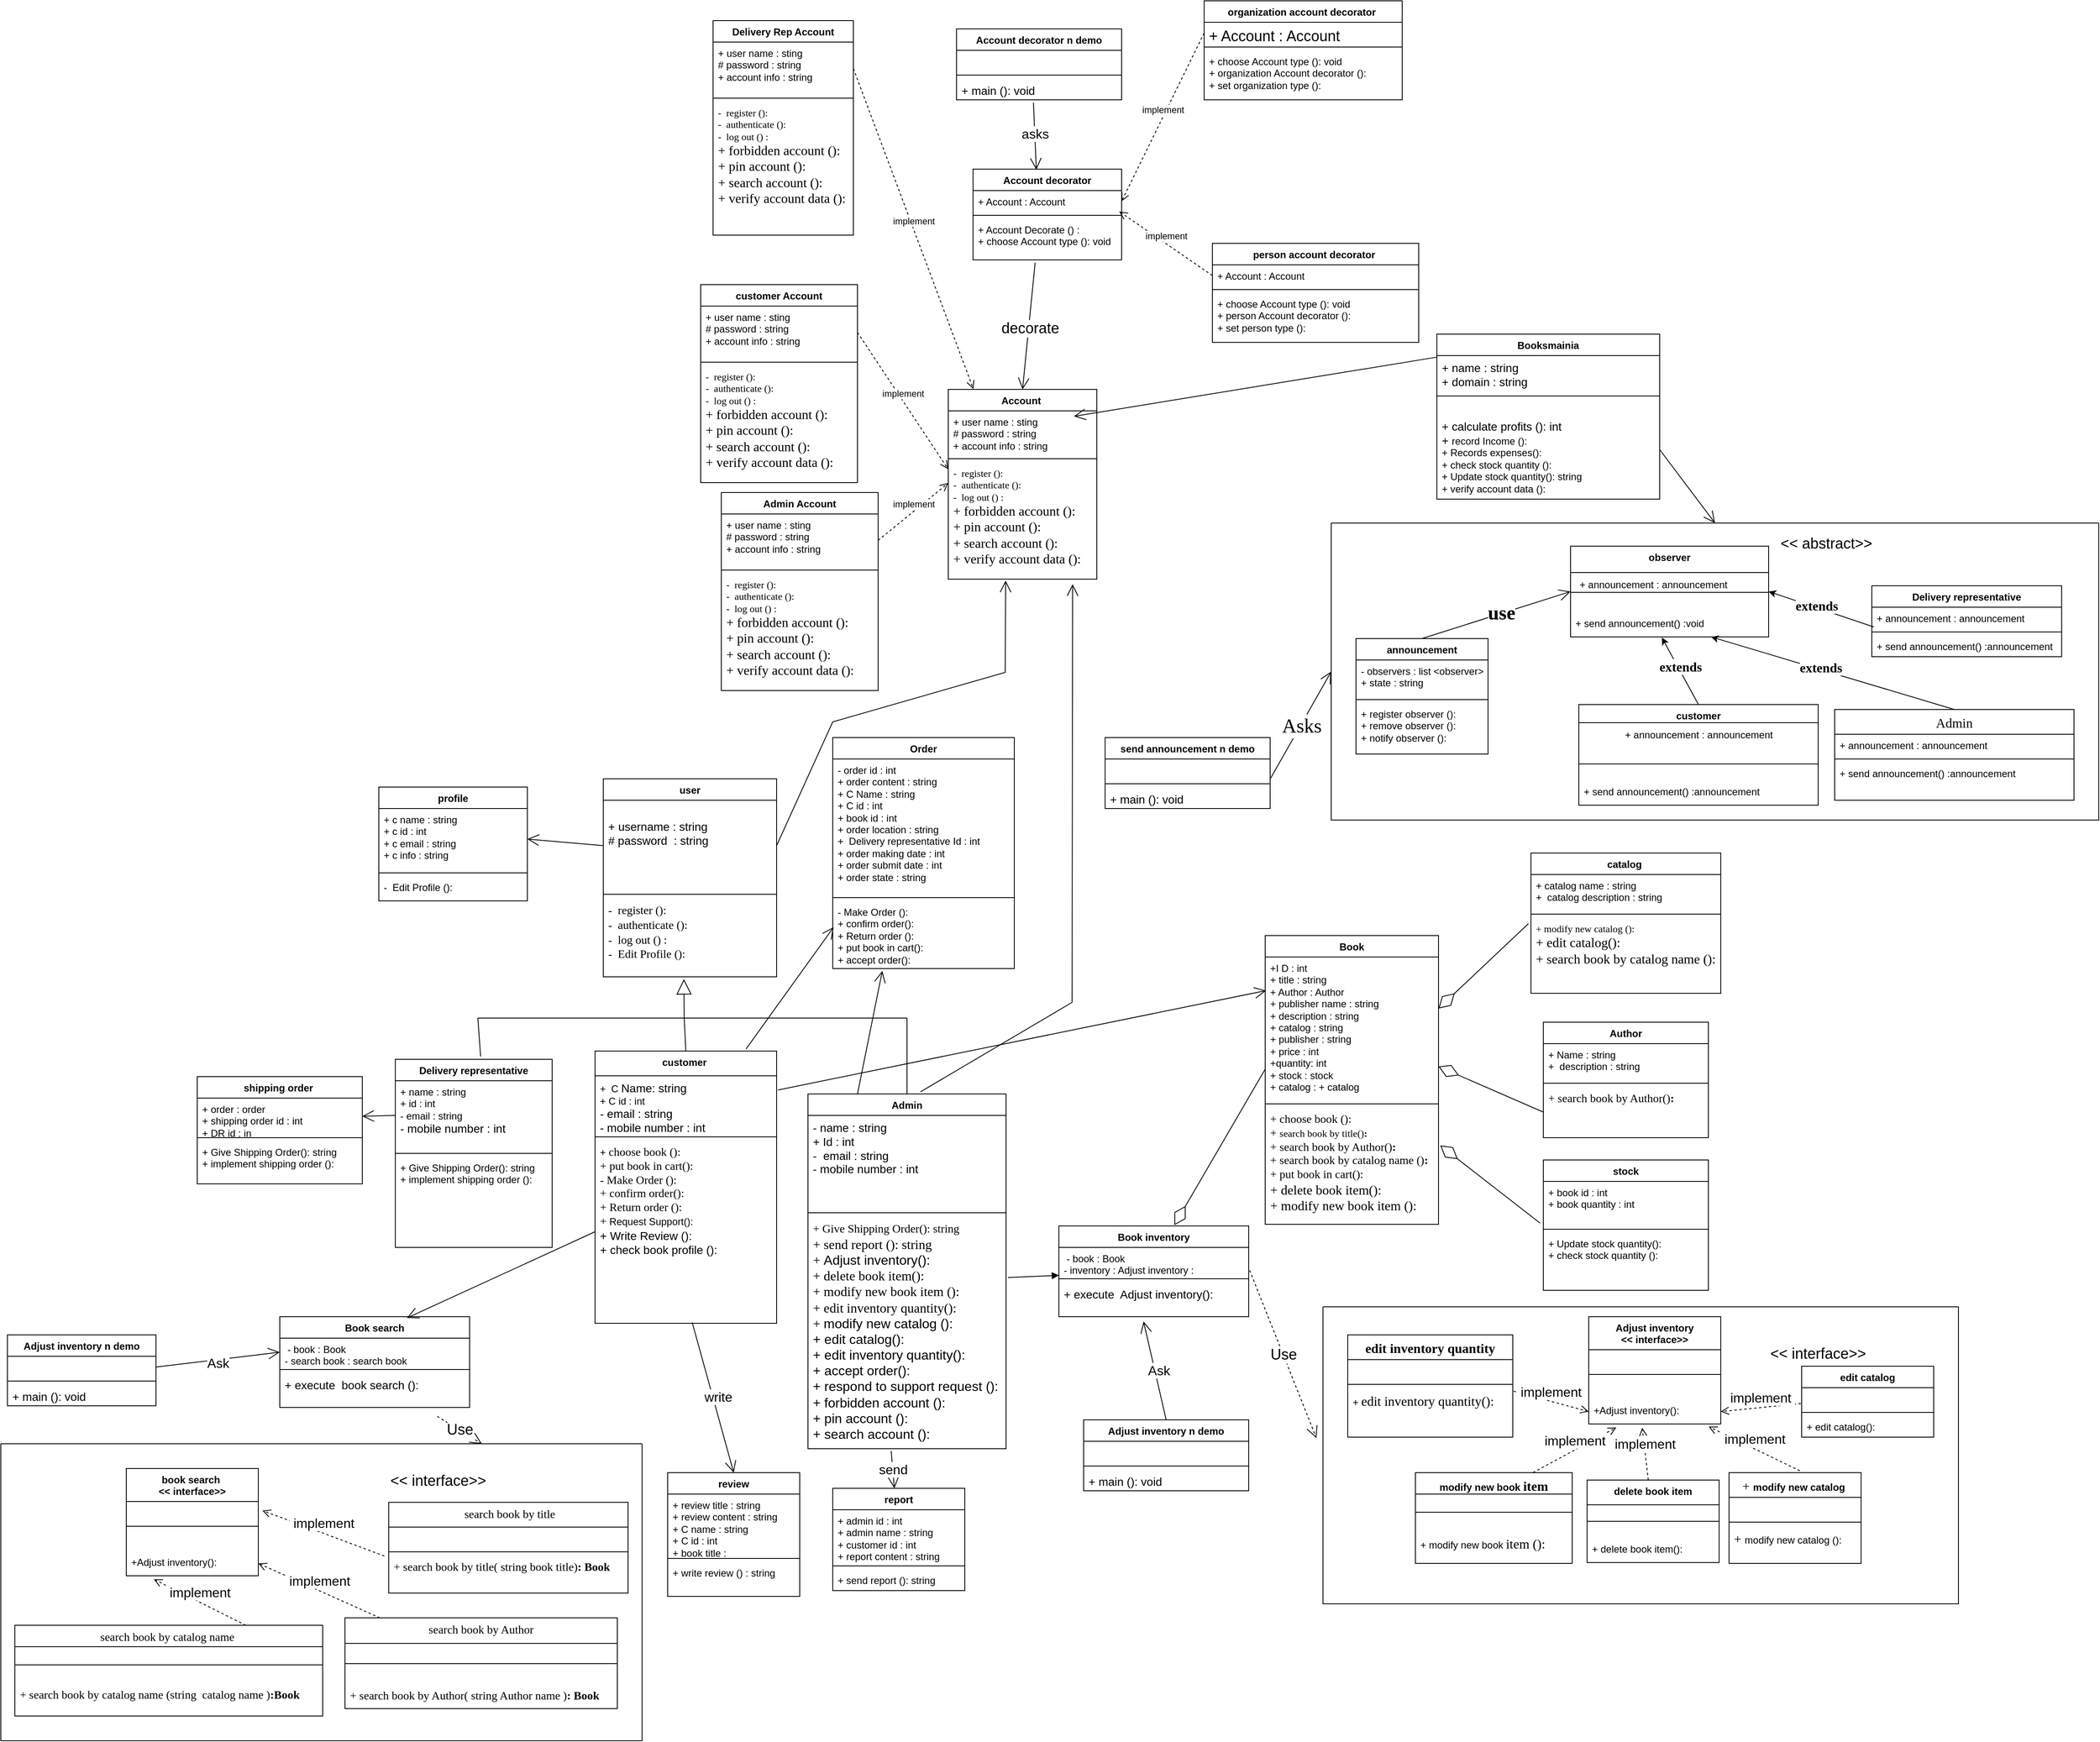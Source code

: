<mxfile version="22.1.11" type="device">
  <diagram name="Page-1" id="c4acf3e9-155e-7222-9cf6-157b1a14988f">
    <mxGraphModel dx="2163" dy="5106" grid="1" gridSize="10" guides="1" tooltips="1" connect="1" arrows="1" fold="1" page="1" pageScale="1" pageWidth="850" pageHeight="1100" background="none" math="0" shadow="0">
      <root>
        <mxCell id="0" />
        <mxCell id="1" parent="0" />
        <mxCell id="UUCCGFZmfTHfBE4l_lbs-9" value="Admin" style="swimlane;fontStyle=1;align=center;verticalAlign=top;childLayout=stackLayout;horizontal=1;startSize=26;horizontalStack=0;resizeParent=1;resizeParentMax=0;resizeLast=0;collapsible=1;marginBottom=0;whiteSpace=wrap;html=1;" parent="1" vertex="1">
          <mxGeometry x="530" y="-2209" width="240" height="430" as="geometry" />
        </mxCell>
        <mxCell id="UUCCGFZmfTHfBE4l_lbs-10" value="&lt;font style=&quot;font-size: 14px;&quot;&gt;- name : string&amp;nbsp;&lt;br&gt;+ Id : int&lt;br&gt;-&amp;nbsp; email : string&lt;br&gt;- mobile number : int&amp;nbsp;&amp;nbsp;&lt;br&gt;&lt;br&gt;&lt;/font&gt;" style="text;strokeColor=none;fillColor=none;align=left;verticalAlign=top;spacingLeft=4;spacingRight=4;overflow=hidden;rotatable=0;points=[[0,0.5],[1,0.5]];portConstraint=eastwest;whiteSpace=wrap;html=1;" parent="UUCCGFZmfTHfBE4l_lbs-9" vertex="1">
          <mxGeometry y="26" width="240" height="114" as="geometry" />
        </mxCell>
        <mxCell id="UUCCGFZmfTHfBE4l_lbs-11" value="" style="line;strokeWidth=1;fillColor=none;align=left;verticalAlign=middle;spacingTop=-1;spacingLeft=3;spacingRight=3;rotatable=0;labelPosition=right;points=[];portConstraint=eastwest;strokeColor=inherit;" parent="UUCCGFZmfTHfBE4l_lbs-9" vertex="1">
          <mxGeometry y="140" width="240" height="8" as="geometry" />
        </mxCell>
        <mxCell id="UUCCGFZmfTHfBE4l_lbs-12" value="&lt;font style=&quot;font-size: 14px;&quot;&gt;&lt;font face=&quot;Times New Roman&quot; style=&quot;&quot;&gt;+ Give Shipping Order(): string&lt;/font&gt;&lt;font face=&quot;Times New Roman&quot; style=&quot;&quot;&gt;&amp;nbsp;&lt;br&gt;&lt;/font&gt;&lt;/font&gt;&lt;div&gt;&lt;font face=&quot;phwWri6GA0D9q175dIyc&quot; size=&quot;3&quot;&gt;+ send report (): string&lt;/font&gt;&lt;/div&gt;&lt;div&gt;&lt;font size=&quot;3&quot;&gt;&lt;font face=&quot;phwWri6GA0D9q175dIyc&quot;&gt;+&amp;nbsp;&lt;/font&gt;Adjust inventory():&lt;span style=&quot;font-family: phwWri6GA0D9q175dIyc; background-color: initial;&quot;&gt;&amp;nbsp;&lt;/span&gt;&lt;/font&gt;&lt;/div&gt;&lt;div&gt;&lt;font face=&quot;phwWri6GA0D9q175dIyc&quot; size=&quot;3&quot;&gt;+ delete book item():&lt;/font&gt;&lt;/div&gt;&lt;div&gt;&lt;font face=&quot;phwWri6GA0D9q175dIyc&quot; size=&quot;3&quot;&gt;+&amp;nbsp;modify new book&amp;nbsp;&lt;span style=&quot;background-color: initial;&quot;&gt;&lt;font style=&quot;&quot;&gt;item&lt;/font&gt;&lt;/span&gt;&lt;span style=&quot;background-color: initial;&quot;&gt;&amp;nbsp;&lt;/span&gt;&lt;span style=&quot;background-color: initial;&quot;&gt;():&lt;/span&gt;&lt;/font&gt;&lt;/div&gt;&lt;div&gt;&lt;font size=&quot;3&quot; face=&quot;phwWri6GA0D9q175dIyc&quot;&gt;&lt;span style=&quot;background-color: initial;&quot;&gt;+&amp;nbsp;&lt;/span&gt;edit inventory quantity():&lt;/font&gt;&lt;/div&gt;&lt;div&gt;&lt;font size=&quot;3&quot;&gt;&lt;font face=&quot;phwWri6GA0D9q175dIyc&quot;&gt;+&amp;nbsp;&lt;/font&gt;modify new catalog ():&amp;nbsp;&lt;/font&gt;&lt;/div&gt;&lt;div&gt;&lt;font size=&quot;3&quot;&gt;+&amp;nbsp;edit catalog():&lt;/font&gt;&lt;/div&gt;&lt;div&gt;&lt;font size=&quot;3&quot;&gt;+&amp;nbsp;edit inventory quantity():&lt;/font&gt;&lt;/div&gt;&lt;div&gt;&lt;font size=&quot;3&quot;&gt;+&amp;nbsp;accept order():&lt;/font&gt;&lt;/div&gt;&lt;div&gt;&lt;font size=&quot;3&quot;&gt;+&amp;nbsp;respond to support request ():&lt;/font&gt;&lt;/div&gt;&lt;div&gt;&lt;font size=&quot;3&quot;&gt;+&amp;nbsp;forbidden account ():&lt;/font&gt;&lt;/div&gt;&lt;div&gt;&lt;font size=&quot;3&quot;&gt;+&amp;nbsp;pin account ():&amp;nbsp;&lt;/font&gt;&lt;/div&gt;&lt;div&gt;&lt;font size=&quot;3&quot;&gt;+ search account ():&lt;/font&gt;&lt;/div&gt;" style="text;strokeColor=none;fillColor=none;align=left;verticalAlign=top;spacingLeft=4;spacingRight=4;overflow=hidden;rotatable=0;points=[[0,0.5],[1,0.5]];portConstraint=eastwest;whiteSpace=wrap;html=1;" parent="UUCCGFZmfTHfBE4l_lbs-9" vertex="1">
          <mxGeometry y="148" width="240" height="282" as="geometry" />
        </mxCell>
        <mxCell id="UUCCGFZmfTHfBE4l_lbs-23" value="&lt;div&gt;Book inventory&lt;/div&gt;" style="swimlane;fontStyle=1;align=center;verticalAlign=top;childLayout=stackLayout;horizontal=1;startSize=26;horizontalStack=0;resizeParent=1;resizeParentMax=0;resizeLast=0;collapsible=1;marginBottom=0;whiteSpace=wrap;html=1;" parent="1" vertex="1">
          <mxGeometry x="834" y="-2049" width="230" height="110" as="geometry" />
        </mxCell>
        <mxCell id="UUCCGFZmfTHfBE4l_lbs-24" value="&amp;nbsp;- book : Book&amp;nbsp;&lt;br&gt;- inventory : Adjust inventory :" style="text;strokeColor=none;fillColor=none;align=left;verticalAlign=top;spacingLeft=4;spacingRight=4;overflow=hidden;rotatable=0;points=[[0,0.5],[1,0.5]];portConstraint=eastwest;whiteSpace=wrap;html=1;" parent="UUCCGFZmfTHfBE4l_lbs-23" vertex="1">
          <mxGeometry y="26" width="230" height="34" as="geometry" />
        </mxCell>
        <mxCell id="UUCCGFZmfTHfBE4l_lbs-25" value="" style="line;strokeWidth=1;fillColor=none;align=left;verticalAlign=middle;spacingTop=-1;spacingLeft=3;spacingRight=3;rotatable=0;labelPosition=right;points=[];portConstraint=eastwest;strokeColor=inherit;" parent="UUCCGFZmfTHfBE4l_lbs-23" vertex="1">
          <mxGeometry y="60" width="230" height="8" as="geometry" />
        </mxCell>
        <mxCell id="UUCCGFZmfTHfBE4l_lbs-26" value="&lt;div style=&quot;border-color: var(--border-color);&quot;&gt;&lt;font style=&quot;border-color: var(--border-color); font-size: 14px;&quot;&gt;+ execute&amp;nbsp; Adjust inventory():&amp;nbsp;&lt;/font&gt;&lt;/div&gt;&lt;div style=&quot;border-color: var(--border-color);&quot;&gt;&lt;br&gt;&lt;/div&gt;" style="text;strokeColor=none;fillColor=none;align=left;verticalAlign=top;spacingLeft=4;spacingRight=4;overflow=hidden;rotatable=0;points=[[0,0.5],[1,0.5]];portConstraint=eastwest;whiteSpace=wrap;html=1;" parent="UUCCGFZmfTHfBE4l_lbs-23" vertex="1">
          <mxGeometry y="68" width="230" height="42" as="geometry" />
        </mxCell>
        <mxCell id="UUCCGFZmfTHfBE4l_lbs-31" value="&lt;div&gt;Delivery representative&lt;/div&gt;" style="swimlane;fontStyle=1;align=center;verticalAlign=top;childLayout=stackLayout;horizontal=1;startSize=26;horizontalStack=0;resizeParent=1;resizeParentMax=0;resizeLast=0;collapsible=1;marginBottom=0;whiteSpace=wrap;html=1;" parent="1" vertex="1">
          <mxGeometry x="30" y="-2251" width="190" height="228" as="geometry">
            <mxRectangle x="100" y="696" width="170" height="30" as="alternateBounds" />
          </mxGeometry>
        </mxCell>
        <mxCell id="UUCCGFZmfTHfBE4l_lbs-32" value="+ name : string&amp;nbsp;&lt;br&gt;+ id : int&amp;nbsp;&lt;br&gt;- email : string&amp;nbsp;&lt;br style=&quot;border-color: var(--border-color); font-size: 14px;&quot;&gt;&lt;span style=&quot;border-color: var(--border-color); font-size: 14px;&quot;&gt;- mobile number : int&lt;/span&gt;" style="text;strokeColor=none;fillColor=none;align=left;verticalAlign=top;spacingLeft=4;spacingRight=4;overflow=hidden;rotatable=0;points=[[0,0.5],[1,0.5]];portConstraint=eastwest;whiteSpace=wrap;html=1;" parent="UUCCGFZmfTHfBE4l_lbs-31" vertex="1">
          <mxGeometry y="26" width="190" height="84" as="geometry" />
        </mxCell>
        <mxCell id="UUCCGFZmfTHfBE4l_lbs-33" value="" style="line;strokeWidth=1;fillColor=none;align=left;verticalAlign=middle;spacingTop=-1;spacingLeft=3;spacingRight=3;rotatable=0;labelPosition=right;points=[];portConstraint=eastwest;strokeColor=inherit;" parent="UUCCGFZmfTHfBE4l_lbs-31" vertex="1">
          <mxGeometry y="110" width="190" height="8" as="geometry" />
        </mxCell>
        <mxCell id="UUCCGFZmfTHfBE4l_lbs-34" value="+ Give Shipping Order(): string&lt;br&gt;+ implement shipping order ():" style="text;strokeColor=none;fillColor=none;align=left;verticalAlign=top;spacingLeft=4;spacingRight=4;overflow=hidden;rotatable=0;points=[[0,0.5],[1,0.5]];portConstraint=eastwest;whiteSpace=wrap;html=1;" parent="UUCCGFZmfTHfBE4l_lbs-31" vertex="1">
          <mxGeometry y="118" width="190" height="110" as="geometry" />
        </mxCell>
        <mxCell id="UUCCGFZmfTHfBE4l_lbs-35" value="catalog&amp;nbsp;" style="swimlane;fontStyle=1;align=center;verticalAlign=top;childLayout=stackLayout;horizontal=1;startSize=26;horizontalStack=0;resizeParent=1;resizeParentMax=0;resizeLast=0;collapsible=1;marginBottom=0;whiteSpace=wrap;html=1;" parent="1" vertex="1">
          <mxGeometry x="1406" y="-2501" width="230" height="170" as="geometry" />
        </mxCell>
        <mxCell id="UUCCGFZmfTHfBE4l_lbs-36" value="+ catalog name : string&amp;nbsp;&lt;br&gt;+&amp;nbsp; catalog description : string&amp;nbsp;" style="text;strokeColor=none;fillColor=none;align=left;verticalAlign=top;spacingLeft=4;spacingRight=4;overflow=hidden;rotatable=0;points=[[0,0.5],[1,0.5]];portConstraint=eastwest;whiteSpace=wrap;html=1;" parent="UUCCGFZmfTHfBE4l_lbs-35" vertex="1">
          <mxGeometry y="26" width="230" height="44" as="geometry" />
        </mxCell>
        <mxCell id="UUCCGFZmfTHfBE4l_lbs-37" value="" style="line;strokeWidth=1;fillColor=none;align=left;verticalAlign=middle;spacingTop=-1;spacingLeft=3;spacingRight=3;rotatable=0;labelPosition=right;points=[];portConstraint=eastwest;strokeColor=inherit;" parent="UUCCGFZmfTHfBE4l_lbs-35" vertex="1">
          <mxGeometry y="70" width="230" height="8" as="geometry" />
        </mxCell>
        <mxCell id="UUCCGFZmfTHfBE4l_lbs-38" value="&lt;div style=&quot;border-color: var(--border-color);&quot;&gt;&lt;font face=&quot;Times New Roman&quot; style=&quot;border-color: var(--border-color); font-size: 12px;&quot;&gt;&lt;font style=&quot;border-color: var(--border-color);&quot;&gt;+&amp;nbsp;&lt;/font&gt;modify new catalog ():&amp;nbsp;&lt;/font&gt;&lt;/div&gt;&lt;div style=&quot;border-color: var(--border-color);&quot;&gt;&lt;font face=&quot;Ep05tgFLy7SDJ_3Tz-St&quot; style=&quot;border-color: var(--border-color);&quot; size=&quot;3&quot;&gt;+&amp;nbsp;edit catalog():&lt;/font&gt;&lt;/div&gt;&lt;div style=&quot;border-color: var(--border-color);&quot;&gt;&lt;span style=&quot;border-color: var(--border-color); text-align: center;&quot;&gt;&lt;font face=&quot;Ep05tgFLy7SDJ_3Tz-St&quot; style=&quot;&quot; size=&quot;3&quot;&gt;+ search book by catalog name ():&lt;/font&gt;&lt;/span&gt;&lt;br&gt;&lt;/div&gt;" style="text;strokeColor=none;fillColor=none;align=left;verticalAlign=top;spacingLeft=4;spacingRight=4;overflow=hidden;rotatable=0;points=[[0,0.5],[1,0.5]];portConstraint=eastwest;whiteSpace=wrap;html=1;" parent="UUCCGFZmfTHfBE4l_lbs-35" vertex="1">
          <mxGeometry y="78" width="230" height="92" as="geometry" />
        </mxCell>
        <mxCell id="UUCCGFZmfTHfBE4l_lbs-39" value="&lt;div&gt;report&lt;/div&gt;" style="swimlane;fontStyle=1;align=center;verticalAlign=top;childLayout=stackLayout;horizontal=1;startSize=26;horizontalStack=0;resizeParent=1;resizeParentMax=0;resizeLast=0;collapsible=1;marginBottom=0;whiteSpace=wrap;html=1;" parent="1" vertex="1">
          <mxGeometry x="560" y="-1731" width="160" height="124" as="geometry" />
        </mxCell>
        <mxCell id="UUCCGFZmfTHfBE4l_lbs-40" value="+ admin id : int&amp;nbsp;&lt;br&gt;+ admin name : string&amp;nbsp;&lt;br&gt;+ customer id : int&amp;nbsp;&lt;br&gt;+ report content : string&amp;nbsp;" style="text;strokeColor=none;fillColor=none;align=left;verticalAlign=top;spacingLeft=4;spacingRight=4;overflow=hidden;rotatable=0;points=[[0,0.5],[1,0.5]];portConstraint=eastwest;whiteSpace=wrap;html=1;" parent="UUCCGFZmfTHfBE4l_lbs-39" vertex="1">
          <mxGeometry y="26" width="160" height="64" as="geometry" />
        </mxCell>
        <mxCell id="UUCCGFZmfTHfBE4l_lbs-41" value="" style="line;strokeWidth=1;fillColor=none;align=left;verticalAlign=middle;spacingTop=-1;spacingLeft=3;spacingRight=3;rotatable=0;labelPosition=right;points=[];portConstraint=eastwest;strokeColor=inherit;" parent="UUCCGFZmfTHfBE4l_lbs-39" vertex="1">
          <mxGeometry y="90" width="160" height="8" as="geometry" />
        </mxCell>
        <mxCell id="UUCCGFZmfTHfBE4l_lbs-42" value="+ send report (): string" style="text;strokeColor=none;fillColor=none;align=left;verticalAlign=top;spacingLeft=4;spacingRight=4;overflow=hidden;rotatable=0;points=[[0,0.5],[1,0.5]];portConstraint=eastwest;whiteSpace=wrap;html=1;" parent="UUCCGFZmfTHfBE4l_lbs-39" vertex="1">
          <mxGeometry y="98" width="160" height="26" as="geometry" />
        </mxCell>
        <mxCell id="UUCCGFZmfTHfBE4l_lbs-43" value="&lt;div&gt;Order&lt;/div&gt;" style="swimlane;fontStyle=1;align=center;verticalAlign=top;childLayout=stackLayout;horizontal=1;startSize=26;horizontalStack=0;resizeParent=1;resizeParentMax=0;resizeLast=0;collapsible=1;marginBottom=0;whiteSpace=wrap;html=1;" parent="1" vertex="1">
          <mxGeometry x="560" y="-2641" width="220" height="280" as="geometry" />
        </mxCell>
        <mxCell id="UUCCGFZmfTHfBE4l_lbs-44" value="- order id : int&amp;nbsp;&lt;br&gt;+ order content : string&lt;br&gt;+ C Name : string&amp;nbsp;&lt;br&gt;+ C id : int&amp;nbsp;&lt;br&gt;+ book id : int&amp;nbsp;&lt;br&gt;+ order location : string&amp;nbsp;&lt;br&gt;+&amp;nbsp;&amp;nbsp;Delivery representative Id : int&amp;nbsp;&lt;br&gt;+ order making date : int&amp;nbsp;&lt;br&gt;+ order submit date : int&amp;nbsp;&lt;br&gt;+ order state : string&amp;nbsp;" style="text;strokeColor=none;fillColor=none;align=left;verticalAlign=top;spacingLeft=4;spacingRight=4;overflow=hidden;rotatable=0;points=[[0,0.5],[1,0.5]];portConstraint=eastwest;whiteSpace=wrap;html=1;" parent="UUCCGFZmfTHfBE4l_lbs-43" vertex="1">
          <mxGeometry y="26" width="220" height="164" as="geometry" />
        </mxCell>
        <mxCell id="UUCCGFZmfTHfBE4l_lbs-45" value="" style="line;strokeWidth=1;fillColor=none;align=left;verticalAlign=middle;spacingTop=-1;spacingLeft=3;spacingRight=3;rotatable=0;labelPosition=right;points=[];portConstraint=eastwest;strokeColor=inherit;" parent="UUCCGFZmfTHfBE4l_lbs-43" vertex="1">
          <mxGeometry y="190" width="220" height="8" as="geometry" />
        </mxCell>
        <mxCell id="UUCCGFZmfTHfBE4l_lbs-46" value="-&amp;nbsp;Make Order ():&amp;nbsp;&lt;br&gt;+&amp;nbsp;confirm order():&lt;br&gt;+ Return order ():&lt;br&gt;+&amp;nbsp;put book in cart():&lt;br&gt;+&amp;nbsp;accept order():" style="text;strokeColor=none;fillColor=none;align=left;verticalAlign=top;spacingLeft=4;spacingRight=4;overflow=hidden;rotatable=0;points=[[0,0.5],[1,0.5]];portConstraint=eastwest;whiteSpace=wrap;html=1;" parent="UUCCGFZmfTHfBE4l_lbs-43" vertex="1">
          <mxGeometry y="198" width="220" height="82" as="geometry" />
        </mxCell>
        <mxCell id="UUCCGFZmfTHfBE4l_lbs-55" value="user" style="swimlane;fontStyle=1;align=center;verticalAlign=top;childLayout=stackLayout;horizontal=1;startSize=26;horizontalStack=0;resizeParent=1;resizeParentMax=0;resizeLast=0;collapsible=1;marginBottom=0;whiteSpace=wrap;html=1;" parent="1" vertex="1">
          <mxGeometry x="282" y="-2591" width="210" height="240" as="geometry" />
        </mxCell>
        <mxCell id="UUCCGFZmfTHfBE4l_lbs-56" value="&lt;span style=&quot;font-size: 14px;&quot;&gt;&amp;nbsp;&lt;/span&gt;&lt;br style=&quot;border-color: var(--border-color); font-size: 14px;&quot;&gt;&lt;span style=&quot;font-size: 14px;&quot;&gt;+ username : string&amp;nbsp;&lt;/span&gt;&lt;br style=&quot;border-color: var(--border-color); font-size: 14px;&quot;&gt;&lt;span style=&quot;font-size: 14px;&quot;&gt;# password&amp;nbsp; : string&amp;nbsp;&lt;/span&gt;" style="text;strokeColor=none;fillColor=none;align=left;verticalAlign=top;spacingLeft=4;spacingRight=4;overflow=hidden;rotatable=0;points=[[0,0.5],[1,0.5]];portConstraint=eastwest;whiteSpace=wrap;html=1;" parent="UUCCGFZmfTHfBE4l_lbs-55" vertex="1">
          <mxGeometry y="26" width="210" height="110" as="geometry" />
        </mxCell>
        <mxCell id="UUCCGFZmfTHfBE4l_lbs-57" value="" style="line;strokeWidth=1;fillColor=none;align=left;verticalAlign=middle;spacingTop=-1;spacingLeft=3;spacingRight=3;rotatable=0;labelPosition=right;points=[];portConstraint=eastwest;strokeColor=inherit;" parent="UUCCGFZmfTHfBE4l_lbs-55" vertex="1">
          <mxGeometry y="136" width="210" height="8" as="geometry" />
        </mxCell>
        <mxCell id="UUCCGFZmfTHfBE4l_lbs-58" value="&lt;font style=&quot;font-size: 14px;&quot;&gt;&lt;font face=&quot;Times New Roman&quot; style=&quot;&quot;&gt;-&amp;nbsp; register ():&amp;nbsp;&lt;br&gt;-&amp;nbsp; authenticate ():&amp;nbsp;&lt;br&gt;-&amp;nbsp;&amp;nbsp;log out () :&lt;br&gt;-&amp;nbsp; Edit Profile ():&lt;br&gt;&lt;/font&gt;&lt;br&gt;&lt;/font&gt;" style="text;strokeColor=none;fillColor=none;align=left;verticalAlign=top;spacingLeft=4;spacingRight=4;overflow=hidden;rotatable=0;points=[[0,0.5],[1,0.5]];portConstraint=eastwest;whiteSpace=wrap;html=1;" parent="UUCCGFZmfTHfBE4l_lbs-55" vertex="1">
          <mxGeometry y="144" width="210" height="96" as="geometry" />
        </mxCell>
        <mxCell id="UUCCGFZmfTHfBE4l_lbs-59" value="Book" style="swimlane;fontStyle=1;align=center;verticalAlign=top;childLayout=stackLayout;horizontal=1;startSize=26;horizontalStack=0;resizeParent=1;resizeParentMax=0;resizeLast=0;collapsible=1;marginBottom=0;whiteSpace=wrap;html=1;" parent="1" vertex="1">
          <mxGeometry x="1084" y="-2401" width="210" height="350" as="geometry" />
        </mxCell>
        <mxCell id="UUCCGFZmfTHfBE4l_lbs-60" value="+I D : int&amp;nbsp;&lt;br&gt;+ title : string&amp;nbsp;&lt;br&gt;+ Author : Author&lt;br&gt;+ publisher name : string&amp;nbsp;&lt;br style=&quot;border-color: var(--border-color);&quot;&gt;+ description : string&amp;nbsp;&lt;br&gt;+&amp;nbsp;catalog : string&lt;br&gt;&lt;span style=&quot;background-color: initial;&quot;&gt;+ publisher : string&amp;nbsp;&lt;br&gt;&lt;/span&gt;+ price : int&lt;br&gt;+quantity&lt;span style=&quot;background-color: initial;&quot;&gt;: int&amp;nbsp;&lt;br&gt;+ stock : stock&amp;nbsp;&lt;br&gt;+ catalog : + catalog&amp;nbsp;&lt;br&gt;&lt;/span&gt;" style="text;strokeColor=none;fillColor=none;align=left;verticalAlign=top;spacingLeft=4;spacingRight=4;overflow=hidden;rotatable=0;points=[[0,0.5],[1,0.5]];portConstraint=eastwest;whiteSpace=wrap;html=1;" parent="UUCCGFZmfTHfBE4l_lbs-59" vertex="1">
          <mxGeometry y="26" width="210" height="174" as="geometry" />
        </mxCell>
        <mxCell id="UUCCGFZmfTHfBE4l_lbs-61" value="" style="line;strokeWidth=1;fillColor=none;align=left;verticalAlign=middle;spacingTop=-1;spacingLeft=3;spacingRight=3;rotatable=0;labelPosition=right;points=[];portConstraint=eastwest;strokeColor=inherit;" parent="UUCCGFZmfTHfBE4l_lbs-59" vertex="1">
          <mxGeometry y="200" width="210" height="8" as="geometry" />
        </mxCell>
        <mxCell id="UUCCGFZmfTHfBE4l_lbs-62" value="&lt;font style=&quot;border-color: var(--border-color); font-size: 14px;&quot; face=&quot;Times New Roman&quot;&gt;+ choose book ():&lt;br style=&quot;border-color: var(--border-color);&quot;&gt;+&amp;nbsp;&lt;/font&gt;&lt;font style=&quot;border-color: var(--border-color);&quot; face=&quot;Times New Roman&quot;&gt;search book by title()&lt;/font&gt;&lt;font style=&quot;border-color: var(--border-color);&quot; face=&quot;Times New Roman&quot;&gt;&lt;b style=&quot;border-color: var(--border-color);&quot;&gt;:&lt;br style=&quot;border-color: var(--border-color);&quot;&gt;&lt;/b&gt;&lt;/font&gt;&lt;font style=&quot;border-color: var(--border-color); font-size: 14px;&quot; face=&quot;Times New Roman&quot;&gt;+&amp;nbsp;&lt;/font&gt;&lt;font style=&quot;border-color: var(--border-color); font-size: 14px;&quot; face=&quot;Times New Roman&quot;&gt;search book by Author()&lt;/font&gt;&lt;font style=&quot;border-color: var(--border-color); font-size: 14px;&quot; face=&quot;Times New Roman&quot;&gt;&lt;b style=&quot;border-color: var(--border-color);&quot;&gt;:&lt;br style=&quot;border-color: var(--border-color);&quot;&gt;&lt;/b&gt;&lt;/font&gt;&lt;font style=&quot;border-color: var(--border-color); font-size: 14px;&quot; face=&quot;Times New Roman&quot;&gt;+&amp;nbsp;&lt;/font&gt;&lt;font style=&quot;border-color: var(--border-color); font-size: 14px;&quot; face=&quot;Times New Roman&quot;&gt;search book by catalog name ()&lt;/font&gt;&lt;font style=&quot;border-color: var(--border-color); font-size: 14px;&quot; face=&quot;Times New Roman&quot;&gt;&lt;b style=&quot;border-color: var(--border-color);&quot;&gt;:&lt;/b&gt;&lt;/font&gt;&lt;font style=&quot;border-color: var(--border-color); font-size: 14px;&quot; face=&quot;Times New Roman&quot;&gt;&lt;br style=&quot;border-color: var(--border-color);&quot;&gt;+&amp;nbsp;put book in cart():&lt;br&gt;&lt;div style=&quot;border-color: var(--border-color); font-family: Helvetica; font-size: 12px;&quot;&gt;&lt;font style=&quot;border-color: var(--border-color);&quot; face=&quot;phwWri6GA0D9q175dIyc&quot; size=&quot;3&quot;&gt;+ delete book item():&lt;/font&gt;&lt;/div&gt;&lt;div style=&quot;border-color: var(--border-color); font-family: Helvetica; font-size: 12px;&quot;&gt;&lt;font style=&quot;border-color: var(--border-color);&quot; face=&quot;phwWri6GA0D9q175dIyc&quot; size=&quot;3&quot;&gt;+&amp;nbsp;modify new book&amp;nbsp;&lt;font style=&quot;border-color: var(--border-color);&quot;&gt;item&lt;/font&gt;&lt;span style=&quot;border-color: var(--border-color); background-color: initial;&quot;&gt;&amp;nbsp;&lt;/span&gt;&lt;span style=&quot;border-color: var(--border-color); background-color: initial;&quot;&gt;():&lt;/span&gt;&lt;/font&gt;&lt;/div&gt;&lt;/font&gt;" style="text;strokeColor=none;fillColor=none;align=left;verticalAlign=top;spacingLeft=4;spacingRight=4;overflow=hidden;rotatable=0;points=[[0,0.5],[1,0.5]];portConstraint=eastwest;whiteSpace=wrap;html=1;" parent="UUCCGFZmfTHfBE4l_lbs-59" vertex="1">
          <mxGeometry y="208" width="210" height="142" as="geometry" />
        </mxCell>
        <mxCell id="UUCCGFZmfTHfBE4l_lbs-63" value="Author" style="swimlane;fontStyle=1;align=center;verticalAlign=top;childLayout=stackLayout;horizontal=1;startSize=26;horizontalStack=0;resizeParent=1;resizeParentMax=0;resizeLast=0;collapsible=1;marginBottom=0;whiteSpace=wrap;html=1;" parent="1" vertex="1">
          <mxGeometry x="1421" y="-2296" width="200" height="140" as="geometry" />
        </mxCell>
        <mxCell id="UUCCGFZmfTHfBE4l_lbs-64" value="+ Name : string&amp;nbsp;&lt;br&gt;+&amp;nbsp; description : string&amp;nbsp;" style="text;strokeColor=none;fillColor=none;align=left;verticalAlign=top;spacingLeft=4;spacingRight=4;overflow=hidden;rotatable=0;points=[[0,0.5],[1,0.5]];portConstraint=eastwest;whiteSpace=wrap;html=1;" parent="UUCCGFZmfTHfBE4l_lbs-63" vertex="1">
          <mxGeometry y="26" width="200" height="44" as="geometry" />
        </mxCell>
        <mxCell id="UUCCGFZmfTHfBE4l_lbs-65" value="" style="line;strokeWidth=1;fillColor=none;align=left;verticalAlign=middle;spacingTop=-1;spacingLeft=3;spacingRight=3;rotatable=0;labelPosition=right;points=[];portConstraint=eastwest;strokeColor=inherit;" parent="UUCCGFZmfTHfBE4l_lbs-63" vertex="1">
          <mxGeometry y="70" width="200" height="8" as="geometry" />
        </mxCell>
        <mxCell id="UUCCGFZmfTHfBE4l_lbs-66" value="&lt;font style=&quot;border-color: var(--border-color); font-size: 14px;&quot; face=&quot;Times New Roman&quot;&gt;+&amp;nbsp;&lt;/font&gt;&lt;font style=&quot;border-color: var(--border-color); font-size: 14px;&quot; face=&quot;Times New Roman&quot;&gt;search book by Author()&lt;/font&gt;&lt;font style=&quot;border-color: var(--border-color); font-size: 14px;&quot; face=&quot;Times New Roman&quot;&gt;&lt;b style=&quot;border-color: var(--border-color);&quot;&gt;:&lt;/b&gt;&lt;/font&gt;" style="text;strokeColor=none;fillColor=none;align=left;verticalAlign=top;spacingLeft=4;spacingRight=4;overflow=hidden;rotatable=0;points=[[0,0.5],[1,0.5]];portConstraint=eastwest;whiteSpace=wrap;html=1;" parent="UUCCGFZmfTHfBE4l_lbs-63" vertex="1">
          <mxGeometry y="78" width="200" height="62" as="geometry" />
        </mxCell>
        <mxCell id="UUCCGFZmfTHfBE4l_lbs-71" value="profile" style="swimlane;fontStyle=1;align=center;verticalAlign=top;childLayout=stackLayout;horizontal=1;startSize=26;horizontalStack=0;resizeParent=1;resizeParentMax=0;resizeLast=0;collapsible=1;marginBottom=0;whiteSpace=wrap;html=1;" parent="1" vertex="1">
          <mxGeometry x="10" y="-2581" width="180" height="138" as="geometry" />
        </mxCell>
        <mxCell id="UUCCGFZmfTHfBE4l_lbs-72" value="+ c name : string&amp;nbsp;&lt;br&gt;+ c id : int&amp;nbsp;&lt;br&gt;+ c email : string&amp;nbsp;&amp;nbsp;&lt;br&gt;+ c info : string&amp;nbsp;&lt;br&gt;" style="text;strokeColor=none;fillColor=none;align=left;verticalAlign=top;spacingLeft=4;spacingRight=4;overflow=hidden;rotatable=0;points=[[0,0.5],[1,0.5]];portConstraint=eastwest;whiteSpace=wrap;html=1;" parent="UUCCGFZmfTHfBE4l_lbs-71" vertex="1">
          <mxGeometry y="26" width="180" height="74" as="geometry" />
        </mxCell>
        <mxCell id="UUCCGFZmfTHfBE4l_lbs-73" value="" style="line;strokeWidth=1;fillColor=none;align=left;verticalAlign=middle;spacingTop=-1;spacingLeft=3;spacingRight=3;rotatable=0;labelPosition=right;points=[];portConstraint=eastwest;strokeColor=inherit;" parent="UUCCGFZmfTHfBE4l_lbs-71" vertex="1">
          <mxGeometry y="100" width="180" height="8" as="geometry" />
        </mxCell>
        <mxCell id="UUCCGFZmfTHfBE4l_lbs-74" value="-&amp;nbsp; Edit Profile ():&amp;nbsp;&lt;br&gt;" style="text;strokeColor=none;fillColor=none;align=left;verticalAlign=top;spacingLeft=4;spacingRight=4;overflow=hidden;rotatable=0;points=[[0,0.5],[1,0.5]];portConstraint=eastwest;whiteSpace=wrap;html=1;" parent="UUCCGFZmfTHfBE4l_lbs-71" vertex="1">
          <mxGeometry y="108" width="180" height="30" as="geometry" />
        </mxCell>
        <mxCell id="UUCCGFZmfTHfBE4l_lbs-1" value="Booksmainia" style="swimlane;fontStyle=1;align=center;verticalAlign=top;childLayout=stackLayout;horizontal=1;startSize=26;horizontalStack=0;resizeParent=1;resizeParentMax=0;resizeLast=0;collapsible=1;marginBottom=0;whiteSpace=wrap;html=1;" parent="1" vertex="1">
          <mxGeometry x="1292" y="-3130" width="270" height="200" as="geometry" />
        </mxCell>
        <mxCell id="UUCCGFZmfTHfBE4l_lbs-2" value="&lt;font style=&quot;font-size: 14px;&quot;&gt;+ name : string&amp;nbsp;&lt;br&gt;+ domain : string&amp;nbsp;&lt;br&gt;&lt;/font&gt;" style="text;strokeColor=none;fillColor=none;align=left;verticalAlign=top;spacingLeft=4;spacingRight=4;overflow=hidden;rotatable=0;points=[[0,0.5],[1,0.5]];portConstraint=eastwest;whiteSpace=wrap;html=1;" parent="UUCCGFZmfTHfBE4l_lbs-1" vertex="1">
          <mxGeometry y="26" width="270" height="44" as="geometry" />
        </mxCell>
        <mxCell id="UUCCGFZmfTHfBE4l_lbs-3" value="" style="line;strokeWidth=1;fillColor=none;align=left;verticalAlign=middle;spacingTop=-1;spacingLeft=3;spacingRight=3;rotatable=0;labelPosition=right;points=[];portConstraint=eastwest;strokeColor=inherit;" parent="UUCCGFZmfTHfBE4l_lbs-1" vertex="1">
          <mxGeometry y="70" width="270" height="10" as="geometry" />
        </mxCell>
        <mxCell id="UUCCGFZmfTHfBE4l_lbs-4" value="&lt;font style=&quot;font-size: 14px;&quot;&gt;&lt;br&gt;+ calculate profits (): int&amp;nbsp;&lt;br&gt;+&amp;nbsp;&lt;/font&gt;record Income ():&lt;br&gt;+&amp;nbsp;Records expenses():&lt;br&gt;+ check stock quantity ():&lt;br&gt;+&amp;nbsp;Update stock quantity(): string&lt;br&gt;+ verify account data ():" style="text;strokeColor=none;fillColor=none;align=left;verticalAlign=top;spacingLeft=4;spacingRight=4;overflow=hidden;rotatable=0;points=[[0,0.5],[1,0.5]];portConstraint=eastwest;whiteSpace=wrap;html=1;" parent="UUCCGFZmfTHfBE4l_lbs-1" vertex="1">
          <mxGeometry y="80" width="270" height="120" as="geometry" />
        </mxCell>
        <mxCell id="6-igDsuXgH9rsfWhd3v9-14" value="review" style="swimlane;fontStyle=1;align=center;verticalAlign=top;childLayout=stackLayout;horizontal=1;startSize=26;horizontalStack=0;resizeParent=1;resizeParentMax=0;resizeLast=0;collapsible=1;marginBottom=0;whiteSpace=wrap;html=1;" parent="1" vertex="1">
          <mxGeometry x="360" y="-1750" width="160" height="150" as="geometry" />
        </mxCell>
        <mxCell id="6-igDsuXgH9rsfWhd3v9-15" value="+ review title : string&amp;nbsp;&lt;br&gt;+ review content : string&amp;nbsp;&lt;br&gt;+ C name : string&amp;nbsp;&lt;br&gt;+ C id : int&amp;nbsp;&lt;br&gt;+ book title :" style="text;strokeColor=none;fillColor=none;align=left;verticalAlign=top;spacingLeft=4;spacingRight=4;overflow=hidden;rotatable=0;points=[[0,0.5],[1,0.5]];portConstraint=eastwest;whiteSpace=wrap;html=1;" parent="6-igDsuXgH9rsfWhd3v9-14" vertex="1">
          <mxGeometry y="26" width="160" height="74" as="geometry" />
        </mxCell>
        <mxCell id="6-igDsuXgH9rsfWhd3v9-16" value="" style="line;strokeWidth=1;fillColor=none;align=left;verticalAlign=middle;spacingTop=-1;spacingLeft=3;spacingRight=3;rotatable=0;labelPosition=right;points=[];portConstraint=eastwest;strokeColor=inherit;" parent="6-igDsuXgH9rsfWhd3v9-14" vertex="1">
          <mxGeometry y="100" width="160" height="8" as="geometry" />
        </mxCell>
        <mxCell id="6-igDsuXgH9rsfWhd3v9-17" value="+ write review () : string&amp;nbsp;" style="text;strokeColor=none;fillColor=none;align=left;verticalAlign=top;spacingLeft=4;spacingRight=4;overflow=hidden;rotatable=0;points=[[0,0.5],[1,0.5]];portConstraint=eastwest;whiteSpace=wrap;html=1;" parent="6-igDsuXgH9rsfWhd3v9-14" vertex="1">
          <mxGeometry y="108" width="160" height="42" as="geometry" />
        </mxCell>
        <mxCell id="6-igDsuXgH9rsfWhd3v9-21" value="Account&amp;nbsp;" style="swimlane;fontStyle=1;align=center;verticalAlign=top;childLayout=stackLayout;horizontal=1;startSize=26;horizontalStack=0;resizeParent=1;resizeParentMax=0;resizeLast=0;collapsible=1;marginBottom=0;whiteSpace=wrap;html=1;" parent="1" vertex="1">
          <mxGeometry x="700" y="-3063" width="180" height="230" as="geometry" />
        </mxCell>
        <mxCell id="6-igDsuXgH9rsfWhd3v9-22" value="+ user name : sting&amp;nbsp;&lt;br&gt;# password : string&amp;nbsp;&lt;br&gt;+ account info : string&amp;nbsp;" style="text;strokeColor=none;fillColor=none;align=left;verticalAlign=top;spacingLeft=4;spacingRight=4;overflow=hidden;rotatable=0;points=[[0,0.5],[1,0.5]];portConstraint=eastwest;whiteSpace=wrap;html=1;" parent="6-igDsuXgH9rsfWhd3v9-21" vertex="1">
          <mxGeometry y="26" width="180" height="54" as="geometry" />
        </mxCell>
        <mxCell id="6-igDsuXgH9rsfWhd3v9-23" value="" style="line;strokeWidth=1;fillColor=none;align=left;verticalAlign=middle;spacingTop=-1;spacingLeft=3;spacingRight=3;rotatable=0;labelPosition=right;points=[];portConstraint=eastwest;strokeColor=inherit;" parent="6-igDsuXgH9rsfWhd3v9-21" vertex="1">
          <mxGeometry y="80" width="180" height="8" as="geometry" />
        </mxCell>
        <mxCell id="6-igDsuXgH9rsfWhd3v9-24" value="&lt;font face=&quot;Times New Roman&quot; style=&quot;font-size: 12px;&quot;&gt;&lt;font style=&quot;&quot;&gt;-&amp;nbsp; register ():&amp;nbsp;&lt;br style=&quot;border-color: var(--border-color);&quot;&gt;-&amp;nbsp; authenticate ():&amp;nbsp;&lt;br style=&quot;border-color: var(--border-color);&quot;&gt;-&amp;nbsp;&amp;nbsp;log out () :&lt;/font&gt;&lt;br&gt;&lt;/font&gt;&lt;div style=&quot;border-color: var(--border-color);&quot;&gt;&lt;font face=&quot;u8urayda9mizmcK9B_UL&quot; style=&quot;border-color: var(--border-color);&quot; size=&quot;3&quot;&gt;+&amp;nbsp;forbidden account ():&lt;/font&gt;&lt;/div&gt;&lt;div style=&quot;border-color: var(--border-color);&quot;&gt;&lt;font face=&quot;u8urayda9mizmcK9B_UL&quot; style=&quot;border-color: var(--border-color);&quot; size=&quot;3&quot;&gt;+&amp;nbsp;pin account ():&amp;nbsp;&lt;/font&gt;&lt;/div&gt;&lt;div style=&quot;border-color: var(--border-color);&quot;&gt;&lt;font face=&quot;u8urayda9mizmcK9B_UL&quot; style=&quot;border-color: var(--border-color);&quot; size=&quot;3&quot;&gt;+ search account ():&lt;/font&gt;&lt;/div&gt;&lt;div style=&quot;border-color: var(--border-color);&quot;&gt;&lt;font face=&quot;u8urayda9mizmcK9B_UL&quot; style=&quot;border-color: var(--border-color);&quot; size=&quot;3&quot;&gt;+ verify account data ():&lt;/font&gt;&lt;/div&gt;" style="text;strokeColor=none;fillColor=none;align=left;verticalAlign=top;spacingLeft=4;spacingRight=4;overflow=hidden;rotatable=0;points=[[0,0.5],[1,0.5]];portConstraint=eastwest;whiteSpace=wrap;html=1;" parent="6-igDsuXgH9rsfWhd3v9-21" vertex="1">
          <mxGeometry y="88" width="180" height="142" as="geometry" />
        </mxCell>
        <mxCell id="64IV653uLBy-O9OVH1Jn-18" value="stock" style="swimlane;fontStyle=1;align=center;verticalAlign=top;childLayout=stackLayout;horizontal=1;startSize=26;horizontalStack=0;resizeParent=1;resizeParentMax=0;resizeLast=0;collapsible=1;marginBottom=0;whiteSpace=wrap;html=1;" parent="1" vertex="1">
          <mxGeometry x="1421" y="-2129" width="200" height="158" as="geometry" />
        </mxCell>
        <mxCell id="64IV653uLBy-O9OVH1Jn-19" value="+ book id : int&amp;nbsp;&lt;br&gt;+ book quantity : int&amp;nbsp;" style="text;strokeColor=none;fillColor=none;align=left;verticalAlign=top;spacingLeft=4;spacingRight=4;overflow=hidden;rotatable=0;points=[[0,0.5],[1,0.5]];portConstraint=eastwest;whiteSpace=wrap;html=1;" parent="64IV653uLBy-O9OVH1Jn-18" vertex="1">
          <mxGeometry y="26" width="200" height="54" as="geometry" />
        </mxCell>
        <mxCell id="64IV653uLBy-O9OVH1Jn-20" value="" style="line;strokeWidth=1;fillColor=none;align=left;verticalAlign=middle;spacingTop=-1;spacingLeft=3;spacingRight=3;rotatable=0;labelPosition=right;points=[];portConstraint=eastwest;strokeColor=inherit;" parent="64IV653uLBy-O9OVH1Jn-18" vertex="1">
          <mxGeometry y="80" width="200" height="8" as="geometry" />
        </mxCell>
        <mxCell id="64IV653uLBy-O9OVH1Jn-21" value="+&amp;nbsp;Update stock quantity():&amp;nbsp;&lt;br&gt;+ check stock quantity ():" style="text;strokeColor=none;fillColor=none;align=left;verticalAlign=top;spacingLeft=4;spacingRight=4;overflow=hidden;rotatable=0;points=[[0,0.5],[1,0.5]];portConstraint=eastwest;whiteSpace=wrap;html=1;" parent="64IV653uLBy-O9OVH1Jn-18" vertex="1">
          <mxGeometry y="88" width="200" height="70" as="geometry" />
        </mxCell>
        <mxCell id="64IV653uLBy-O9OVH1Jn-22" value="shipping order&amp;nbsp;" style="swimlane;fontStyle=1;align=center;verticalAlign=top;childLayout=stackLayout;horizontal=1;startSize=26;horizontalStack=0;resizeParent=1;resizeParentMax=0;resizeLast=0;collapsible=1;marginBottom=0;whiteSpace=wrap;html=1;" parent="1" vertex="1">
          <mxGeometry x="-210" y="-2230" width="200" height="130" as="geometry" />
        </mxCell>
        <mxCell id="64IV653uLBy-O9OVH1Jn-23" value="+ order : order&amp;nbsp;&lt;br&gt;+ shipping order id : int&amp;nbsp;&lt;br&gt;+ DR id : in" style="text;strokeColor=none;fillColor=none;align=left;verticalAlign=top;spacingLeft=4;spacingRight=4;overflow=hidden;rotatable=0;points=[[0,0.5],[1,0.5]];portConstraint=eastwest;whiteSpace=wrap;html=1;" parent="64IV653uLBy-O9OVH1Jn-22" vertex="1">
          <mxGeometry y="26" width="200" height="44" as="geometry" />
        </mxCell>
        <mxCell id="64IV653uLBy-O9OVH1Jn-24" value="" style="line;strokeWidth=1;fillColor=none;align=left;verticalAlign=middle;spacingTop=-1;spacingLeft=3;spacingRight=3;rotatable=0;labelPosition=right;points=[];portConstraint=eastwest;strokeColor=inherit;" parent="64IV653uLBy-O9OVH1Jn-22" vertex="1">
          <mxGeometry y="70" width="200" height="8" as="geometry" />
        </mxCell>
        <mxCell id="64IV653uLBy-O9OVH1Jn-25" value="+ Give Shipping Order(): string&lt;br style=&quot;border-color: var(--border-color);&quot;&gt;+ implement shipping order ():" style="text;strokeColor=none;fillColor=none;align=left;verticalAlign=top;spacingLeft=4;spacingRight=4;overflow=hidden;rotatable=0;points=[[0,0.5],[1,0.5]];portConstraint=eastwest;whiteSpace=wrap;html=1;" parent="64IV653uLBy-O9OVH1Jn-22" vertex="1">
          <mxGeometry y="78" width="200" height="52" as="geometry" />
        </mxCell>
        <mxCell id="bnmZFUY4Pzcn2JYzdEVm-2" value="customer&amp;nbsp;" style="swimlane;fontStyle=1;align=center;verticalAlign=top;childLayout=stackLayout;horizontal=1;startSize=30;horizontalStack=0;resizeParent=1;resizeParentMax=0;resizeLast=0;collapsible=1;marginBottom=0;whiteSpace=wrap;html=1;" vertex="1" parent="1">
          <mxGeometry x="272" y="-2261" width="220" height="330" as="geometry" />
        </mxCell>
        <mxCell id="bnmZFUY4Pzcn2JYzdEVm-3" value="+&amp;nbsp; C&amp;nbsp;&lt;font style=&quot;border-color: var(--border-color); font-size: 14px;&quot;&gt;Name: string&lt;/font&gt;&lt;br style=&quot;border-color: var(--border-color); font-size: 14px;&quot;&gt;+ C id : int&amp;nbsp;&lt;br style=&quot;border-color: var(--border-color); font-size: 14px;&quot;&gt;&lt;span style=&quot;border-color: var(--border-color); font-size: 14px;&quot;&gt;- email : string&amp;nbsp;&lt;/span&gt;&lt;br style=&quot;border-color: var(--border-color); font-size: 14px;&quot;&gt;&lt;span style=&quot;border-color: var(--border-color); font-size: 14px;&quot;&gt;- mobile number : int&lt;/span&gt;" style="text;strokeColor=none;fillColor=none;align=left;verticalAlign=top;spacingLeft=4;spacingRight=4;overflow=hidden;rotatable=0;points=[[0,0.5],[1,0.5]];portConstraint=eastwest;whiteSpace=wrap;html=1;" vertex="1" parent="bnmZFUY4Pzcn2JYzdEVm-2">
          <mxGeometry y="30" width="220" height="70" as="geometry" />
        </mxCell>
        <mxCell id="bnmZFUY4Pzcn2JYzdEVm-4" value="" style="line;strokeWidth=1;fillColor=none;align=left;verticalAlign=middle;spacingTop=-1;spacingLeft=3;spacingRight=3;rotatable=0;labelPosition=right;points=[];portConstraint=eastwest;strokeColor=inherit;" vertex="1" parent="bnmZFUY4Pzcn2JYzdEVm-2">
          <mxGeometry y="100" width="220" height="8" as="geometry" />
        </mxCell>
        <mxCell id="bnmZFUY4Pzcn2JYzdEVm-5" value="+&lt;font style=&quot;border-color: var(--border-color); font-size: 14px;&quot; face=&quot;Times New Roman&quot;&gt;&amp;nbsp;choose book ():&lt;/font&gt;&lt;font style=&quot;border-color: var(--border-color); font-size: 14px;&quot; face=&quot;Times New Roman&quot;&gt;&lt;br style=&quot;border-color: var(--border-color);&quot;&gt;+&amp;nbsp;put book in cart():&lt;/font&gt;&lt;font style=&quot;border-color: var(--border-color); font-size: 14px;&quot; face=&quot;Times New Roman&quot;&gt;&lt;br style=&quot;border-color: var(--border-color);&quot;&gt;-&amp;nbsp;Make Order ():&amp;nbsp;&lt;/font&gt;&lt;font style=&quot;border-color: var(--border-color); font-size: 14px;&quot; face=&quot;Times New Roman&quot;&gt;&lt;br style=&quot;border-color: var(--border-color);&quot;&gt;+&amp;nbsp;confirm order():&lt;br style=&quot;border-color: var(--border-color);&quot;&gt;+&amp;nbsp;Return order ():&lt;br style=&quot;border-color: var(--border-color);&quot;&gt;+&amp;nbsp;&lt;/font&gt;Request Support():&lt;br style=&quot;border-color: var(--border-color); font-size: 14px;&quot;&gt;&lt;span style=&quot;font-size: 14px;&quot;&gt;+&amp;nbsp;Write Review ():&lt;/span&gt;&lt;br style=&quot;border-color: var(--border-color); font-size: 14px;&quot;&gt;&lt;span style=&quot;font-size: 14px;&quot;&gt;+&amp;nbsp;check book profile ():&lt;/span&gt;" style="text;strokeColor=none;fillColor=none;align=left;verticalAlign=top;spacingLeft=4;spacingRight=4;overflow=hidden;rotatable=0;points=[[0,0.5],[1,0.5]];portConstraint=eastwest;whiteSpace=wrap;html=1;" vertex="1" parent="bnmZFUY4Pzcn2JYzdEVm-2">
          <mxGeometry y="108" width="220" height="222" as="geometry" />
        </mxCell>
        <mxCell id="bnmZFUY4Pzcn2JYzdEVm-7" value="" style="endArrow=none;html=1;rounded=0;" edge="1" parent="1">
          <mxGeometry width="50" height="50" relative="1" as="geometry">
            <mxPoint x="130" y="-2301" as="sourcePoint" />
            <mxPoint x="650" y="-2301" as="targetPoint" />
          </mxGeometry>
        </mxCell>
        <mxCell id="bnmZFUY4Pzcn2JYzdEVm-8" value="" style="endArrow=none;html=1;rounded=0;exitX=0.544;exitY=-0.015;exitDx=0;exitDy=0;exitPerimeter=0;" edge="1" parent="1" source="UUCCGFZmfTHfBE4l_lbs-31">
          <mxGeometry width="50" height="50" relative="1" as="geometry">
            <mxPoint x="50" y="-2231" as="sourcePoint" />
            <mxPoint x="130" y="-2301" as="targetPoint" />
          </mxGeometry>
        </mxCell>
        <mxCell id="bnmZFUY4Pzcn2JYzdEVm-9" value="" style="endArrow=none;html=1;rounded=0;exitX=0.5;exitY=0;exitDx=0;exitDy=0;" edge="1" parent="1" source="bnmZFUY4Pzcn2JYzdEVm-2">
          <mxGeometry width="50" height="50" relative="1" as="geometry">
            <mxPoint x="300" y="-2211" as="sourcePoint" />
            <mxPoint x="380" y="-2301" as="targetPoint" />
          </mxGeometry>
        </mxCell>
        <mxCell id="bnmZFUY4Pzcn2JYzdEVm-10" value="" style="endArrow=none;html=1;rounded=0;" edge="1" parent="1" source="UUCCGFZmfTHfBE4l_lbs-9">
          <mxGeometry width="50" height="50" relative="1" as="geometry">
            <mxPoint x="540" y="-2211" as="sourcePoint" />
            <mxPoint x="650" y="-2301" as="targetPoint" />
          </mxGeometry>
        </mxCell>
        <mxCell id="bnmZFUY4Pzcn2JYzdEVm-11" value="" style="endArrow=block;endSize=16;endFill=0;html=1;rounded=0;entryX=0.465;entryY=1.03;entryDx=0;entryDy=0;entryPerimeter=0;" edge="1" parent="1" target="UUCCGFZmfTHfBE4l_lbs-58">
          <mxGeometry width="160" relative="1" as="geometry">
            <mxPoint x="380" y="-2301" as="sourcePoint" />
            <mxPoint x="200" y="-2471" as="targetPoint" />
          </mxGeometry>
        </mxCell>
        <mxCell id="bnmZFUY4Pzcn2JYzdEVm-66" value="Adjust inventory&lt;br&gt;&amp;lt;&amp;lt; interface&amp;gt;&amp;gt;" style="swimlane;fontStyle=1;align=center;verticalAlign=top;childLayout=stackLayout;horizontal=1;startSize=40;horizontalStack=0;resizeParent=1;resizeParentMax=0;resizeLast=0;collapsible=1;marginBottom=0;whiteSpace=wrap;html=1;" vertex="1" parent="1">
          <mxGeometry x="1476" y="-1939" width="160" height="130" as="geometry" />
        </mxCell>
        <mxCell id="bnmZFUY4Pzcn2JYzdEVm-68" value="" style="line;strokeWidth=1;fillColor=none;align=left;verticalAlign=middle;spacingTop=-1;spacingLeft=3;spacingRight=3;rotatable=0;labelPosition=right;points=[];portConstraint=eastwest;strokeColor=inherit;" vertex="1" parent="bnmZFUY4Pzcn2JYzdEVm-66">
          <mxGeometry y="40" width="160" height="60" as="geometry" />
        </mxCell>
        <mxCell id="bnmZFUY4Pzcn2JYzdEVm-69" value="+Adjust inventory():" style="text;strokeColor=none;fillColor=none;align=left;verticalAlign=top;spacingLeft=4;spacingRight=4;overflow=hidden;rotatable=0;points=[[0,0.5],[1,0.5]];portConstraint=eastwest;whiteSpace=wrap;html=1;" vertex="1" parent="bnmZFUY4Pzcn2JYzdEVm-66">
          <mxGeometry y="100" width="160" height="30" as="geometry" />
        </mxCell>
        <mxCell id="bnmZFUY4Pzcn2JYzdEVm-74" value="modify new book&amp;nbsp;&lt;span style=&quot;border-color: var(--border-color); font-family: phwWri6GA0D9q175dIyc; font-size: medium; text-align: left; background-color: initial;&quot;&gt;item&lt;/span&gt;" style="swimlane;fontStyle=1;align=center;verticalAlign=top;childLayout=stackLayout;horizontal=1;startSize=26;horizontalStack=0;resizeParent=1;resizeParentMax=0;resizeLast=0;collapsible=1;marginBottom=0;whiteSpace=wrap;html=1;" vertex="1" parent="1">
          <mxGeometry x="1266" y="-1750" width="190" height="110" as="geometry" />
        </mxCell>
        <mxCell id="bnmZFUY4Pzcn2JYzdEVm-76" value="" style="line;strokeWidth=1;fillColor=none;align=left;verticalAlign=middle;spacingTop=-1;spacingLeft=3;spacingRight=3;rotatable=0;labelPosition=right;points=[];portConstraint=eastwest;strokeColor=inherit;" vertex="1" parent="bnmZFUY4Pzcn2JYzdEVm-74">
          <mxGeometry y="26" width="190" height="44" as="geometry" />
        </mxCell>
        <mxCell id="bnmZFUY4Pzcn2JYzdEVm-77" value="+&amp;nbsp;modify new book&amp;nbsp;&lt;span style=&quot;border-color: var(--border-color); font-family: phwWri6GA0D9q175dIyc; font-size: medium; background-color: initial;&quot;&gt;item&lt;/span&gt;&lt;span style=&quot;border-color: var(--border-color); font-family: phwWri6GA0D9q175dIyc; font-size: medium; background-color: initial;&quot;&gt;&amp;nbsp;&lt;/span&gt;&lt;span style=&quot;border-color: var(--border-color); font-family: phwWri6GA0D9q175dIyc; font-size: medium; background-color: initial;&quot;&gt;():&lt;/span&gt;" style="text;strokeColor=none;fillColor=none;align=left;verticalAlign=top;spacingLeft=4;spacingRight=4;overflow=hidden;rotatable=0;points=[[0,0.5],[1,0.5]];portConstraint=eastwest;whiteSpace=wrap;html=1;" vertex="1" parent="bnmZFUY4Pzcn2JYzdEVm-74">
          <mxGeometry y="70" width="190" height="40" as="geometry" />
        </mxCell>
        <mxCell id="bnmZFUY4Pzcn2JYzdEVm-90" value="&lt;font style=&quot;border-color: var(--border-color); font-size: medium; font-weight: 400; text-align: left;&quot; face=&quot;phwWri6GA0D9q175dIyc&quot;&gt;+&amp;nbsp;&lt;/font&gt;modify new catalog&amp;nbsp;" style="swimlane;fontStyle=1;align=center;verticalAlign=top;childLayout=stackLayout;horizontal=1;startSize=30;horizontalStack=0;resizeParent=1;resizeParentMax=0;resizeLast=0;collapsible=1;marginBottom=0;whiteSpace=wrap;html=1;" vertex="1" parent="1">
          <mxGeometry x="1646" y="-1750" width="160" height="110" as="geometry" />
        </mxCell>
        <mxCell id="bnmZFUY4Pzcn2JYzdEVm-91" value="&amp;nbsp; &amp;nbsp; &amp;nbsp; &amp;nbsp; &amp;nbsp; &amp;nbsp; &amp;nbsp; &amp;nbsp; &amp;nbsp; &amp;nbsp; &amp;nbsp; &amp;nbsp; &amp;nbsp; &amp;nbsp; &amp;nbsp;" style="text;strokeColor=none;fillColor=none;align=left;verticalAlign=top;spacingLeft=4;spacingRight=4;overflow=hidden;rotatable=0;points=[[0,0.5],[1,0.5]];portConstraint=eastwest;whiteSpace=wrap;html=1;" vertex="1" parent="bnmZFUY4Pzcn2JYzdEVm-90">
          <mxGeometry y="30" width="160" height="26" as="geometry" />
        </mxCell>
        <mxCell id="bnmZFUY4Pzcn2JYzdEVm-92" value="" style="line;strokeWidth=1;fillColor=none;align=left;verticalAlign=middle;spacingTop=-1;spacingLeft=3;spacingRight=3;rotatable=0;labelPosition=right;points=[];portConstraint=eastwest;strokeColor=inherit;" vertex="1" parent="bnmZFUY4Pzcn2JYzdEVm-90">
          <mxGeometry y="56" width="160" height="8" as="geometry" />
        </mxCell>
        <mxCell id="bnmZFUY4Pzcn2JYzdEVm-93" value="&lt;font style=&quot;border-color: var(--border-color); font-size: medium;&quot; face=&quot;phwWri6GA0D9q175dIyc&quot;&gt;+&amp;nbsp;&lt;/font&gt;modify new catalog ():" style="text;strokeColor=none;fillColor=none;align=left;verticalAlign=top;spacingLeft=4;spacingRight=4;overflow=hidden;rotatable=0;points=[[0,0.5],[1,0.5]];portConstraint=eastwest;whiteSpace=wrap;html=1;" vertex="1" parent="bnmZFUY4Pzcn2JYzdEVm-90">
          <mxGeometry y="64" width="160" height="46" as="geometry" />
        </mxCell>
        <mxCell id="bnmZFUY4Pzcn2JYzdEVm-98" value="&lt;font size=&quot;3&quot;&gt;&amp;nbsp;implement&amp;nbsp;&lt;/font&gt;" style="html=1;verticalAlign=bottom;endArrow=open;dashed=1;endSize=8;curved=0;rounded=0;entryX=0.405;entryY=1.156;entryDx=0;entryDy=0;entryPerimeter=0;" edge="1" parent="1" source="bnmZFUY4Pzcn2JYzdEVm-70" target="bnmZFUY4Pzcn2JYzdEVm-69">
          <mxGeometry relative="1" as="geometry">
            <mxPoint x="1046" y="-1419" as="sourcePoint" />
            <mxPoint x="966" y="-1419" as="targetPoint" />
          </mxGeometry>
        </mxCell>
        <mxCell id="bnmZFUY4Pzcn2JYzdEVm-99" value="&lt;font size=&quot;3&quot;&gt;&amp;nbsp;implement&amp;nbsp;&lt;/font&gt;" style="html=1;verticalAlign=bottom;endArrow=open;dashed=1;endSize=8;curved=0;rounded=0;entryX=0.909;entryY=1.108;entryDx=0;entryDy=0;entryPerimeter=0;exitX=0.537;exitY=-0.02;exitDx=0;exitDy=0;exitPerimeter=0;" edge="1" parent="1" source="bnmZFUY4Pzcn2JYzdEVm-90" target="bnmZFUY4Pzcn2JYzdEVm-69">
          <mxGeometry relative="1" as="geometry">
            <mxPoint x="1554" y="-1729" as="sourcePoint" />
            <mxPoint x="1551" y="-1814" as="targetPoint" />
          </mxGeometry>
        </mxCell>
        <mxCell id="bnmZFUY4Pzcn2JYzdEVm-100" value="&lt;font size=&quot;3&quot;&gt;&amp;nbsp;implement&amp;nbsp;&lt;/font&gt;" style="html=1;verticalAlign=bottom;endArrow=open;dashed=1;endSize=8;curved=0;rounded=0;entryX=1;entryY=0.5;entryDx=0;entryDy=0;exitX=-0.006;exitY=0.74;exitDx=0;exitDy=0;exitPerimeter=0;" edge="1" parent="1" source="bnmZFUY4Pzcn2JYzdEVm-95" target="bnmZFUY4Pzcn2JYzdEVm-69">
          <mxGeometry relative="1" as="geometry">
            <mxPoint x="1742" y="-1741" as="sourcePoint" />
            <mxPoint x="1631" y="-1816" as="targetPoint" />
          </mxGeometry>
        </mxCell>
        <mxCell id="bnmZFUY4Pzcn2JYzdEVm-101" value="&lt;font size=&quot;3&quot;&gt;&amp;nbsp;implement&amp;nbsp;&lt;/font&gt;" style="html=1;verticalAlign=bottom;endArrow=open;dashed=1;endSize=8;curved=0;rounded=0;entryX=0.209;entryY=1.142;entryDx=0;entryDy=0;entryPerimeter=0;exitX=0.75;exitY=0;exitDx=0;exitDy=0;" edge="1" parent="1" source="bnmZFUY4Pzcn2JYzdEVm-74" target="bnmZFUY4Pzcn2JYzdEVm-69">
          <mxGeometry relative="1" as="geometry">
            <mxPoint x="1752" y="-1731" as="sourcePoint" />
            <mxPoint x="1641" y="-1806" as="targetPoint" />
          </mxGeometry>
        </mxCell>
        <mxCell id="bnmZFUY4Pzcn2JYzdEVm-102" value="&lt;font size=&quot;3&quot;&gt;&amp;nbsp;implement&amp;nbsp;&lt;/font&gt;" style="html=1;verticalAlign=bottom;endArrow=open;dashed=1;endSize=8;curved=0;rounded=0;entryX=0;entryY=0.5;entryDx=0;entryDy=0;exitX=1.005;exitY=0.071;exitDx=0;exitDy=0;exitPerimeter=0;" edge="1" parent="1" source="bnmZFUY4Pzcn2JYzdEVm-89" target="bnmZFUY4Pzcn2JYzdEVm-69">
          <mxGeometry relative="1" as="geometry">
            <mxPoint x="1762" y="-1721" as="sourcePoint" />
            <mxPoint x="1651" y="-1796" as="targetPoint" />
          </mxGeometry>
        </mxCell>
        <mxCell id="bnmZFUY4Pzcn2JYzdEVm-105" value="" style="swimlane;startSize=0;" vertex="1" parent="1">
          <mxGeometry x="1154" y="-1951" width="770" height="360" as="geometry" />
        </mxCell>
        <mxCell id="bnmZFUY4Pzcn2JYzdEVm-106" value="&lt;font style=&quot;font-size: 18px;&quot;&gt;&amp;lt;&amp;lt; interface&amp;gt;&amp;gt;&lt;/font&gt;" style="text;html=1;strokeColor=none;fillColor=none;align=center;verticalAlign=middle;whiteSpace=wrap;rounded=0;" vertex="1" parent="bnmZFUY4Pzcn2JYzdEVm-105">
          <mxGeometry x="530" y="42" width="140" height="30" as="geometry" />
        </mxCell>
        <mxCell id="bnmZFUY4Pzcn2JYzdEVm-70" value="delete book item" style="swimlane;fontStyle=1;align=center;verticalAlign=top;childLayout=stackLayout;horizontal=1;startSize=30;horizontalStack=0;resizeParent=1;resizeParentMax=0;resizeLast=0;collapsible=1;marginBottom=0;whiteSpace=wrap;html=1;" vertex="1" parent="bnmZFUY4Pzcn2JYzdEVm-105">
          <mxGeometry x="320" y="210" width="160" height="100" as="geometry" />
        </mxCell>
        <mxCell id="bnmZFUY4Pzcn2JYzdEVm-72" value="" style="line;strokeWidth=1;fillColor=none;align=left;verticalAlign=middle;spacingTop=-1;spacingLeft=3;spacingRight=3;rotatable=0;labelPosition=right;points=[];portConstraint=eastwest;strokeColor=inherit;" vertex="1" parent="bnmZFUY4Pzcn2JYzdEVm-70">
          <mxGeometry y="30" width="160" height="40" as="geometry" />
        </mxCell>
        <mxCell id="bnmZFUY4Pzcn2JYzdEVm-73" value="+ delete book item():" style="text;strokeColor=none;fillColor=none;align=left;verticalAlign=top;spacingLeft=4;spacingRight=4;overflow=hidden;rotatable=0;points=[[0,0.5],[1,0.5]];portConstraint=eastwest;whiteSpace=wrap;html=1;" vertex="1" parent="bnmZFUY4Pzcn2JYzdEVm-70">
          <mxGeometry y="70" width="160" height="30" as="geometry" />
        </mxCell>
        <mxCell id="bnmZFUY4Pzcn2JYzdEVm-94" value="edit catalog" style="swimlane;fontStyle=1;align=center;verticalAlign=top;childLayout=stackLayout;horizontal=1;startSize=26;horizontalStack=0;resizeParent=1;resizeParentMax=0;resizeLast=0;collapsible=1;marginBottom=0;whiteSpace=wrap;html=1;" vertex="1" parent="bnmZFUY4Pzcn2JYzdEVm-105">
          <mxGeometry x="580" y="72" width="160" height="86" as="geometry" />
        </mxCell>
        <mxCell id="bnmZFUY4Pzcn2JYzdEVm-95" value="&amp;nbsp; &amp;nbsp; &amp;nbsp; &amp;nbsp; &amp;nbsp; &amp;nbsp; &amp;nbsp; &amp;nbsp; &amp;nbsp; &amp;nbsp; &amp;nbsp; &amp;nbsp;" style="text;strokeColor=none;fillColor=none;align=left;verticalAlign=top;spacingLeft=4;spacingRight=4;overflow=hidden;rotatable=0;points=[[0,0.5],[1,0.5]];portConstraint=eastwest;whiteSpace=wrap;html=1;" vertex="1" parent="bnmZFUY4Pzcn2JYzdEVm-94">
          <mxGeometry y="26" width="160" height="26" as="geometry" />
        </mxCell>
        <mxCell id="bnmZFUY4Pzcn2JYzdEVm-96" value="" style="line;strokeWidth=1;fillColor=none;align=left;verticalAlign=middle;spacingTop=-1;spacingLeft=3;spacingRight=3;rotatable=0;labelPosition=right;points=[];portConstraint=eastwest;strokeColor=inherit;" vertex="1" parent="bnmZFUY4Pzcn2JYzdEVm-94">
          <mxGeometry y="52" width="160" height="8" as="geometry" />
        </mxCell>
        <mxCell id="bnmZFUY4Pzcn2JYzdEVm-97" value="+&amp;nbsp;edit catalog():" style="text;strokeColor=none;fillColor=none;align=left;verticalAlign=top;spacingLeft=4;spacingRight=4;overflow=hidden;rotatable=0;points=[[0,0.5],[1,0.5]];portConstraint=eastwest;whiteSpace=wrap;html=1;" vertex="1" parent="bnmZFUY4Pzcn2JYzdEVm-94">
          <mxGeometry y="60" width="160" height="26" as="geometry" />
        </mxCell>
        <mxCell id="bnmZFUY4Pzcn2JYzdEVm-86" value="&lt;span style=&quot;font-family: phwWri6GA0D9q175dIyc; font-size: medium; text-align: left;&quot;&gt;edit inventory quantity&lt;/span&gt;" style="swimlane;fontStyle=1;align=center;verticalAlign=top;childLayout=stackLayout;horizontal=1;startSize=30;horizontalStack=0;resizeParent=1;resizeParentMax=0;resizeLast=0;collapsible=1;marginBottom=0;whiteSpace=wrap;html=1;" vertex="1" parent="bnmZFUY4Pzcn2JYzdEVm-105">
          <mxGeometry x="30" y="34" width="200" height="124" as="geometry" />
        </mxCell>
        <mxCell id="bnmZFUY4Pzcn2JYzdEVm-87" value="&amp;nbsp; &amp;nbsp; &amp;nbsp; &amp;nbsp; &amp;nbsp; &amp;nbsp; &amp;nbsp; &amp;nbsp; &amp;nbsp; &amp;nbsp; &amp;nbsp; &amp;nbsp; &amp;nbsp; &amp;nbsp;&amp;nbsp;" style="text;strokeColor=none;fillColor=none;align=left;verticalAlign=top;spacingLeft=4;spacingRight=4;overflow=hidden;rotatable=0;points=[[0,0.5],[1,0.5]];portConstraint=eastwest;whiteSpace=wrap;html=1;" vertex="1" parent="bnmZFUY4Pzcn2JYzdEVm-86">
          <mxGeometry y="30" width="200" height="26" as="geometry" />
        </mxCell>
        <mxCell id="bnmZFUY4Pzcn2JYzdEVm-88" value="" style="line;strokeWidth=1;fillColor=none;align=left;verticalAlign=middle;spacingTop=-1;spacingLeft=3;spacingRight=3;rotatable=0;labelPosition=right;points=[];portConstraint=eastwest;strokeColor=inherit;" vertex="1" parent="bnmZFUY4Pzcn2JYzdEVm-86">
          <mxGeometry y="56" width="200" height="8" as="geometry" />
        </mxCell>
        <mxCell id="bnmZFUY4Pzcn2JYzdEVm-89" value="+&amp;nbsp;&lt;span style=&quot;font-family: phwWri6GA0D9q175dIyc; font-size: medium;&quot;&gt;edit inventory quantity():&lt;/span&gt;" style="text;strokeColor=none;fillColor=none;align=left;verticalAlign=top;spacingLeft=4;spacingRight=4;overflow=hidden;rotatable=0;points=[[0,0.5],[1,0.5]];portConstraint=eastwest;whiteSpace=wrap;html=1;" vertex="1" parent="bnmZFUY4Pzcn2JYzdEVm-86">
          <mxGeometry y="64" width="200" height="60" as="geometry" />
        </mxCell>
        <mxCell id="bnmZFUY4Pzcn2JYzdEVm-107" value="&lt;font style=&quot;font-size: 18px;&quot;&gt;Use&lt;/font&gt;" style="endArrow=open;endSize=12;dashed=1;html=1;rounded=0;entryX=0;entryY=0.75;entryDx=0;entryDy=0;exitX=1.005;exitY=0.818;exitDx=0;exitDy=0;exitPerimeter=0;" edge="1" parent="1" source="UUCCGFZmfTHfBE4l_lbs-24">
          <mxGeometry width="160" relative="1" as="geometry">
            <mxPoint x="1014" y="-1912" as="sourcePoint" />
            <mxPoint x="1146.0" y="-1792" as="targetPoint" />
          </mxGeometry>
        </mxCell>
        <mxCell id="bnmZFUY4Pzcn2JYzdEVm-108" value="Adjust inventory n demo" style="swimlane;fontStyle=1;align=center;verticalAlign=top;childLayout=stackLayout;horizontal=1;startSize=26;horizontalStack=0;resizeParent=1;resizeParentMax=0;resizeLast=0;collapsible=1;marginBottom=0;whiteSpace=wrap;html=1;" vertex="1" parent="1">
          <mxGeometry x="864" y="-1814" width="200" height="86" as="geometry" />
        </mxCell>
        <mxCell id="bnmZFUY4Pzcn2JYzdEVm-109" value="&amp;nbsp; &amp;nbsp; &amp;nbsp; &amp;nbsp; &amp;nbsp; &amp;nbsp; &amp;nbsp; &amp;nbsp; &amp;nbsp; &amp;nbsp; &amp;nbsp; &amp;nbsp; &amp;nbsp;" style="text;strokeColor=none;fillColor=none;align=left;verticalAlign=top;spacingLeft=4;spacingRight=4;overflow=hidden;rotatable=0;points=[[0,0.5],[1,0.5]];portConstraint=eastwest;whiteSpace=wrap;html=1;" vertex="1" parent="bnmZFUY4Pzcn2JYzdEVm-108">
          <mxGeometry y="26" width="200" height="26" as="geometry" />
        </mxCell>
        <mxCell id="bnmZFUY4Pzcn2JYzdEVm-110" value="" style="line;strokeWidth=1;fillColor=none;align=left;verticalAlign=middle;spacingTop=-1;spacingLeft=3;spacingRight=3;rotatable=0;labelPosition=right;points=[];portConstraint=eastwest;strokeColor=inherit;" vertex="1" parent="bnmZFUY4Pzcn2JYzdEVm-108">
          <mxGeometry y="52" width="200" height="8" as="geometry" />
        </mxCell>
        <mxCell id="bnmZFUY4Pzcn2JYzdEVm-111" value="&lt;font style=&quot;font-size: 14px;&quot;&gt;+ main (): void&amp;nbsp;&lt;/font&gt;" style="text;strokeColor=none;fillColor=none;align=left;verticalAlign=top;spacingLeft=4;spacingRight=4;overflow=hidden;rotatable=0;points=[[0,0.5],[1,0.5]];portConstraint=eastwest;whiteSpace=wrap;html=1;" vertex="1" parent="bnmZFUY4Pzcn2JYzdEVm-108">
          <mxGeometry y="60" width="200" height="26" as="geometry" />
        </mxCell>
        <mxCell id="bnmZFUY4Pzcn2JYzdEVm-113" value="" style="endArrow=open;endFill=1;endSize=12;html=1;rounded=0;exitX=0.5;exitY=0;exitDx=0;exitDy=0;entryX=0.446;entryY=1.136;entryDx=0;entryDy=0;entryPerimeter=0;" edge="1" parent="1" source="bnmZFUY4Pzcn2JYzdEVm-108" target="UUCCGFZmfTHfBE4l_lbs-26">
          <mxGeometry width="160" relative="1" as="geometry">
            <mxPoint x="1024" y="-1902" as="sourcePoint" />
            <mxPoint x="1184" y="-1902" as="targetPoint" />
          </mxGeometry>
        </mxCell>
        <mxCell id="bnmZFUY4Pzcn2JYzdEVm-114" value="&lt;font size=&quot;3&quot;&gt;Ask&lt;/font&gt;" style="edgeLabel;html=1;align=center;verticalAlign=middle;resizable=0;points=[];" vertex="1" connectable="0" parent="bnmZFUY4Pzcn2JYzdEVm-113">
          <mxGeometry x="-0.012" y="-4" relative="1" as="geometry">
            <mxPoint as="offset" />
          </mxGeometry>
        </mxCell>
        <mxCell id="bnmZFUY4Pzcn2JYzdEVm-115" value="&lt;div&gt;Book search&lt;/div&gt;" style="swimlane;fontStyle=1;align=center;verticalAlign=top;childLayout=stackLayout;horizontal=1;startSize=26;horizontalStack=0;resizeParent=1;resizeParentMax=0;resizeLast=0;collapsible=1;marginBottom=0;whiteSpace=wrap;html=1;" vertex="1" parent="1">
          <mxGeometry x="-110" y="-1939" width="230" height="110" as="geometry" />
        </mxCell>
        <mxCell id="bnmZFUY4Pzcn2JYzdEVm-116" value="&amp;nbsp;- book : Book&amp;nbsp;&lt;br&gt;- search book : search book&amp;nbsp;" style="text;strokeColor=none;fillColor=none;align=left;verticalAlign=top;spacingLeft=4;spacingRight=4;overflow=hidden;rotatable=0;points=[[0,0.5],[1,0.5]];portConstraint=eastwest;whiteSpace=wrap;html=1;" vertex="1" parent="bnmZFUY4Pzcn2JYzdEVm-115">
          <mxGeometry y="26" width="230" height="34" as="geometry" />
        </mxCell>
        <mxCell id="bnmZFUY4Pzcn2JYzdEVm-117" value="" style="line;strokeWidth=1;fillColor=none;align=left;verticalAlign=middle;spacingTop=-1;spacingLeft=3;spacingRight=3;rotatable=0;labelPosition=right;points=[];portConstraint=eastwest;strokeColor=inherit;" vertex="1" parent="bnmZFUY4Pzcn2JYzdEVm-115">
          <mxGeometry y="60" width="230" height="8" as="geometry" />
        </mxCell>
        <mxCell id="bnmZFUY4Pzcn2JYzdEVm-118" value="&lt;div style=&quot;border-color: var(--border-color);&quot;&gt;&lt;font style=&quot;border-color: var(--border-color); font-size: 14px;&quot;&gt;+ execute&amp;nbsp; book search ():&amp;nbsp;&lt;/font&gt;&lt;/div&gt;&lt;div style=&quot;border-color: var(--border-color);&quot;&gt;&lt;br&gt;&lt;/div&gt;" style="text;strokeColor=none;fillColor=none;align=left;verticalAlign=top;spacingLeft=4;spacingRight=4;overflow=hidden;rotatable=0;points=[[0,0.5],[1,0.5]];portConstraint=eastwest;whiteSpace=wrap;html=1;" vertex="1" parent="bnmZFUY4Pzcn2JYzdEVm-115">
          <mxGeometry y="68" width="230" height="42" as="geometry" />
        </mxCell>
        <mxCell id="bnmZFUY4Pzcn2JYzdEVm-142" value="" style="swimlane;startSize=0;" vertex="1" parent="1">
          <mxGeometry x="-448" y="-1785" width="777" height="360" as="geometry" />
        </mxCell>
        <mxCell id="bnmZFUY4Pzcn2JYzdEVm-143" value="&lt;font style=&quot;font-size: 18px;&quot;&gt;&amp;lt;&amp;lt; interface&amp;gt;&amp;gt;&lt;/font&gt;" style="text;html=1;strokeColor=none;fillColor=none;align=center;verticalAlign=middle;whiteSpace=wrap;rounded=0;" vertex="1" parent="bnmZFUY4Pzcn2JYzdEVm-142">
          <mxGeometry x="460" y="30" width="140" height="30" as="geometry" />
        </mxCell>
        <mxCell id="bnmZFUY4Pzcn2JYzdEVm-144" value="&lt;font style=&quot;border-color: var(--border-color); font-weight: 400; text-align: left; font-size: 14px;&quot; face=&quot;Times New Roman&quot;&gt;search book by Author&lt;/font&gt;" style="swimlane;fontStyle=1;align=center;verticalAlign=top;childLayout=stackLayout;horizontal=1;startSize=31;horizontalStack=0;resizeParent=1;resizeParentMax=0;resizeLast=0;collapsible=1;marginBottom=0;whiteSpace=wrap;html=1;" vertex="1" parent="bnmZFUY4Pzcn2JYzdEVm-142">
          <mxGeometry x="417" y="211" width="330" height="110" as="geometry" />
        </mxCell>
        <mxCell id="bnmZFUY4Pzcn2JYzdEVm-145" value="" style="line;strokeWidth=1;fillColor=none;align=left;verticalAlign=middle;spacingTop=-1;spacingLeft=3;spacingRight=3;rotatable=0;labelPosition=right;points=[];portConstraint=eastwest;strokeColor=inherit;" vertex="1" parent="bnmZFUY4Pzcn2JYzdEVm-144">
          <mxGeometry y="31" width="330" height="49" as="geometry" />
        </mxCell>
        <mxCell id="bnmZFUY4Pzcn2JYzdEVm-146" value="&lt;font style=&quot;border-color: var(--border-color); font-size: 14px;&quot; face=&quot;Times New Roman&quot;&gt;+&amp;nbsp;&lt;/font&gt;&lt;font style=&quot;border-color: var(--border-color); font-size: 14px;&quot; face=&quot;Times New Roman&quot;&gt;search book by Author( string Author name )&lt;/font&gt;&lt;font style=&quot;border-color: var(--border-color); font-size: 14px;&quot; face=&quot;Times New Roman&quot;&gt;&lt;b style=&quot;border-color: var(--border-color);&quot;&gt;: Book&lt;/b&gt;&lt;/font&gt;" style="text;strokeColor=none;fillColor=none;align=left;verticalAlign=top;spacingLeft=4;spacingRight=4;overflow=hidden;rotatable=0;points=[[0,0.5],[1,0.5]];portConstraint=eastwest;whiteSpace=wrap;html=1;" vertex="1" parent="bnmZFUY4Pzcn2JYzdEVm-144">
          <mxGeometry y="80" width="330" height="30" as="geometry" />
        </mxCell>
        <mxCell id="bnmZFUY4Pzcn2JYzdEVm-119" value="book search&amp;nbsp;&lt;br&gt;&amp;lt;&amp;lt; interface&amp;gt;&amp;gt;" style="swimlane;fontStyle=1;align=center;verticalAlign=top;childLayout=stackLayout;horizontal=1;startSize=40;horizontalStack=0;resizeParent=1;resizeParentMax=0;resizeLast=0;collapsible=1;marginBottom=0;whiteSpace=wrap;html=1;" vertex="1" parent="bnmZFUY4Pzcn2JYzdEVm-142">
          <mxGeometry x="152" y="30" width="160" height="130" as="geometry" />
        </mxCell>
        <mxCell id="bnmZFUY4Pzcn2JYzdEVm-120" value="" style="line;strokeWidth=1;fillColor=none;align=left;verticalAlign=middle;spacingTop=-1;spacingLeft=3;spacingRight=3;rotatable=0;labelPosition=right;points=[];portConstraint=eastwest;strokeColor=inherit;" vertex="1" parent="bnmZFUY4Pzcn2JYzdEVm-119">
          <mxGeometry y="40" width="160" height="60" as="geometry" />
        </mxCell>
        <mxCell id="bnmZFUY4Pzcn2JYzdEVm-121" value="+Adjust inventory():" style="text;strokeColor=none;fillColor=none;align=left;verticalAlign=top;spacingLeft=4;spacingRight=4;overflow=hidden;rotatable=0;points=[[0,0.5],[1,0.5]];portConstraint=eastwest;whiteSpace=wrap;html=1;" vertex="1" parent="bnmZFUY4Pzcn2JYzdEVm-119">
          <mxGeometry y="100" width="160" height="30" as="geometry" />
        </mxCell>
        <mxCell id="bnmZFUY4Pzcn2JYzdEVm-137" value="&lt;font size=&quot;3&quot;&gt;&amp;nbsp;implement&amp;nbsp;&lt;/font&gt;" style="html=1;verticalAlign=bottom;endArrow=open;dashed=1;endSize=8;curved=0;rounded=0;entryX=1;entryY=0.5;entryDx=0;entryDy=0;" edge="1" parent="bnmZFUY4Pzcn2JYzdEVm-142" source="bnmZFUY4Pzcn2JYzdEVm-144" target="bnmZFUY4Pzcn2JYzdEVm-121">
          <mxGeometry relative="1" as="geometry">
            <mxPoint x="-124" y="550" as="sourcePoint" />
            <mxPoint x="-204" y="550" as="targetPoint" />
          </mxGeometry>
        </mxCell>
        <mxCell id="bnmZFUY4Pzcn2JYzdEVm-122" value="&lt;font style=&quot;border-color: var(--border-color); font-weight: 400; text-align: left; font-size: 14px;&quot; face=&quot;Times New Roman&quot;&gt;search book by catalog name&amp;nbsp;&lt;/font&gt;" style="swimlane;fontStyle=1;align=center;verticalAlign=top;childLayout=stackLayout;horizontal=1;startSize=26;horizontalStack=0;resizeParent=1;resizeParentMax=0;resizeLast=0;collapsible=1;marginBottom=0;whiteSpace=wrap;html=1;" vertex="1" parent="bnmZFUY4Pzcn2JYzdEVm-142">
          <mxGeometry x="17" y="220" width="373" height="110" as="geometry" />
        </mxCell>
        <mxCell id="bnmZFUY4Pzcn2JYzdEVm-123" value="" style="line;strokeWidth=1;fillColor=none;align=left;verticalAlign=middle;spacingTop=-1;spacingLeft=3;spacingRight=3;rotatable=0;labelPosition=right;points=[];portConstraint=eastwest;strokeColor=inherit;" vertex="1" parent="bnmZFUY4Pzcn2JYzdEVm-122">
          <mxGeometry y="26" width="373" height="44" as="geometry" />
        </mxCell>
        <mxCell id="bnmZFUY4Pzcn2JYzdEVm-124" value="&lt;font style=&quot;border-color: var(--border-color); font-size: 14px;&quot; face=&quot;Times New Roman&quot;&gt;+&amp;nbsp;&lt;/font&gt;&lt;font style=&quot;border-color: var(--border-color); font-size: 14px;&quot; face=&quot;Times New Roman&quot;&gt;search book by catalog name (string&amp;nbsp; catalog name )&lt;/font&gt;&lt;font style=&quot;border-color: var(--border-color); font-size: 14px;&quot; face=&quot;Times New Roman&quot;&gt;&lt;b style=&quot;border-color: var(--border-color);&quot;&gt;:Book&lt;/b&gt;&lt;/font&gt;" style="text;strokeColor=none;fillColor=none;align=left;verticalAlign=top;spacingLeft=4;spacingRight=4;overflow=hidden;rotatable=0;points=[[0,0.5],[1,0.5]];portConstraint=eastwest;whiteSpace=wrap;html=1;" vertex="1" parent="bnmZFUY4Pzcn2JYzdEVm-122">
          <mxGeometry y="70" width="373" height="40" as="geometry" />
        </mxCell>
        <mxCell id="bnmZFUY4Pzcn2JYzdEVm-140" value="&lt;font size=&quot;3&quot;&gt;&amp;nbsp;implement&amp;nbsp;&lt;/font&gt;" style="html=1;verticalAlign=bottom;endArrow=open;dashed=1;endSize=8;curved=0;rounded=0;entryX=0.209;entryY=1.142;entryDx=0;entryDy=0;entryPerimeter=0;exitX=0.75;exitY=0;exitDx=0;exitDy=0;" edge="1" parent="bnmZFUY4Pzcn2JYzdEVm-142" source="bnmZFUY4Pzcn2JYzdEVm-122" target="bnmZFUY4Pzcn2JYzdEVm-121">
          <mxGeometry relative="1" as="geometry">
            <mxPoint x="582" y="238" as="sourcePoint" />
            <mxPoint x="471" y="163" as="targetPoint" />
          </mxGeometry>
        </mxCell>
        <mxCell id="bnmZFUY4Pzcn2JYzdEVm-129" value="&lt;font style=&quot;border-color: var(--border-color); font-weight: 400; text-align: left; font-size: 14px;&quot; face=&quot;Times New Roman&quot;&gt;&amp;nbsp;&lt;/font&gt;&lt;font style=&quot;border-color: var(--border-color); font-weight: 400; text-align: left; font-size: 14px;&quot; face=&quot;Times New Roman&quot;&gt;search book by title&lt;/font&gt;" style="swimlane;fontStyle=1;align=center;verticalAlign=top;childLayout=stackLayout;horizontal=1;startSize=30;horizontalStack=0;resizeParent=1;resizeParentMax=0;resizeLast=0;collapsible=1;marginBottom=0;whiteSpace=wrap;html=1;" vertex="1" parent="bnmZFUY4Pzcn2JYzdEVm-142">
          <mxGeometry x="470" y="71" width="290" height="110" as="geometry" />
        </mxCell>
        <mxCell id="bnmZFUY4Pzcn2JYzdEVm-130" value="&amp;nbsp; &amp;nbsp; &amp;nbsp; &amp;nbsp; &amp;nbsp; &amp;nbsp; &amp;nbsp; &amp;nbsp; &amp;nbsp; &amp;nbsp; &amp;nbsp; &amp;nbsp; &amp;nbsp; &amp;nbsp; &amp;nbsp;" style="text;strokeColor=none;fillColor=none;align=left;verticalAlign=top;spacingLeft=4;spacingRight=4;overflow=hidden;rotatable=0;points=[[0,0.5],[1,0.5]];portConstraint=eastwest;whiteSpace=wrap;html=1;" vertex="1" parent="bnmZFUY4Pzcn2JYzdEVm-129">
          <mxGeometry y="30" width="290" height="26" as="geometry" />
        </mxCell>
        <mxCell id="bnmZFUY4Pzcn2JYzdEVm-131" value="" style="line;strokeWidth=1;fillColor=none;align=left;verticalAlign=middle;spacingTop=-1;spacingLeft=3;spacingRight=3;rotatable=0;labelPosition=right;points=[];portConstraint=eastwest;strokeColor=inherit;" vertex="1" parent="bnmZFUY4Pzcn2JYzdEVm-129">
          <mxGeometry y="56" width="290" height="8" as="geometry" />
        </mxCell>
        <mxCell id="bnmZFUY4Pzcn2JYzdEVm-132" value="&lt;font style=&quot;border-color: var(--border-color); font-size: 14px;&quot; face=&quot;Times New Roman&quot;&gt;+&amp;nbsp;&lt;/font&gt;&lt;font style=&quot;border-color: var(--border-color); font-size: 14px;&quot; face=&quot;Times New Roman&quot;&gt;search book by title( string book title)&lt;/font&gt;&lt;font style=&quot;border-color: var(--border-color); font-size: 14px;&quot; face=&quot;Times New Roman&quot;&gt;&lt;b style=&quot;border-color: var(--border-color);&quot;&gt;: Book&lt;/b&gt;&lt;/font&gt;" style="text;strokeColor=none;fillColor=none;align=left;verticalAlign=top;spacingLeft=4;spacingRight=4;overflow=hidden;rotatable=0;points=[[0,0.5],[1,0.5]];portConstraint=eastwest;whiteSpace=wrap;html=1;" vertex="1" parent="bnmZFUY4Pzcn2JYzdEVm-129">
          <mxGeometry y="64" width="290" height="46" as="geometry" />
        </mxCell>
        <mxCell id="bnmZFUY4Pzcn2JYzdEVm-138" value="&lt;font size=&quot;3&quot;&gt;&amp;nbsp;implement&amp;nbsp;&lt;/font&gt;" style="html=1;verticalAlign=bottom;endArrow=open;dashed=1;endSize=8;curved=0;rounded=0;exitX=-0.018;exitY=0.023;exitDx=0;exitDy=0;exitPerimeter=0;" edge="1" parent="bnmZFUY4Pzcn2JYzdEVm-142" source="bnmZFUY4Pzcn2JYzdEVm-132">
          <mxGeometry relative="1" as="geometry">
            <mxPoint x="384" y="240" as="sourcePoint" />
            <mxPoint x="317" y="81" as="targetPoint" />
          </mxGeometry>
        </mxCell>
        <mxCell id="bnmZFUY4Pzcn2JYzdEVm-147" value="&lt;font style=&quot;font-size: 18px;&quot;&gt;Use&lt;/font&gt;" style="endArrow=open;endSize=12;dashed=1;html=1;rounded=0;entryX=0.75;entryY=0;entryDx=0;entryDy=0;exitX=0.83;exitY=1.257;exitDx=0;exitDy=0;exitPerimeter=0;" edge="1" parent="1" source="bnmZFUY4Pzcn2JYzdEVm-118" target="bnmZFUY4Pzcn2JYzdEVm-142">
          <mxGeometry width="160" relative="1" as="geometry">
            <mxPoint x="-678" y="-1587" as="sourcePoint" />
            <mxPoint x="-518" y="-1587" as="targetPoint" />
          </mxGeometry>
        </mxCell>
        <mxCell id="bnmZFUY4Pzcn2JYzdEVm-148" value="Adjust inventory n demo" style="swimlane;fontStyle=1;align=center;verticalAlign=top;childLayout=stackLayout;horizontal=1;startSize=26;horizontalStack=0;resizeParent=1;resizeParentMax=0;resizeLast=0;collapsible=1;marginBottom=0;whiteSpace=wrap;html=1;" vertex="1" parent="1">
          <mxGeometry x="-440" y="-1917" width="180" height="86" as="geometry" />
        </mxCell>
        <mxCell id="bnmZFUY4Pzcn2JYzdEVm-149" value="&amp;nbsp; &amp;nbsp; &amp;nbsp; &amp;nbsp; &amp;nbsp; &amp;nbsp; &amp;nbsp; &amp;nbsp; &amp;nbsp; &amp;nbsp; &amp;nbsp; &amp;nbsp; &amp;nbsp;" style="text;strokeColor=none;fillColor=none;align=left;verticalAlign=top;spacingLeft=4;spacingRight=4;overflow=hidden;rotatable=0;points=[[0,0.5],[1,0.5]];portConstraint=eastwest;whiteSpace=wrap;html=1;" vertex="1" parent="bnmZFUY4Pzcn2JYzdEVm-148">
          <mxGeometry y="26" width="180" height="26" as="geometry" />
        </mxCell>
        <mxCell id="bnmZFUY4Pzcn2JYzdEVm-150" value="" style="line;strokeWidth=1;fillColor=none;align=left;verticalAlign=middle;spacingTop=-1;spacingLeft=3;spacingRight=3;rotatable=0;labelPosition=right;points=[];portConstraint=eastwest;strokeColor=inherit;" vertex="1" parent="bnmZFUY4Pzcn2JYzdEVm-148">
          <mxGeometry y="52" width="180" height="8" as="geometry" />
        </mxCell>
        <mxCell id="bnmZFUY4Pzcn2JYzdEVm-151" value="&lt;font style=&quot;font-size: 14px;&quot;&gt;+ main (): void&amp;nbsp;&lt;/font&gt;" style="text;strokeColor=none;fillColor=none;align=left;verticalAlign=top;spacingLeft=4;spacingRight=4;overflow=hidden;rotatable=0;points=[[0,0.5],[1,0.5]];portConstraint=eastwest;whiteSpace=wrap;html=1;" vertex="1" parent="bnmZFUY4Pzcn2JYzdEVm-148">
          <mxGeometry y="60" width="180" height="26" as="geometry" />
        </mxCell>
        <mxCell id="bnmZFUY4Pzcn2JYzdEVm-152" value="" style="endArrow=open;endFill=1;endSize=12;html=1;rounded=0;exitX=1;exitY=0.5;exitDx=0;exitDy=0;entryX=0;entryY=0.5;entryDx=0;entryDy=0;" edge="1" parent="1" source="bnmZFUY4Pzcn2JYzdEVm-149" target="bnmZFUY4Pzcn2JYzdEVm-116">
          <mxGeometry width="160" relative="1" as="geometry">
            <mxPoint x="-668" y="-1577" as="sourcePoint" />
            <mxPoint x="-508" y="-1577" as="targetPoint" />
          </mxGeometry>
        </mxCell>
        <mxCell id="bnmZFUY4Pzcn2JYzdEVm-153" value="&lt;font size=&quot;3&quot;&gt;Ask&lt;/font&gt;" style="edgeLabel;html=1;align=center;verticalAlign=middle;resizable=0;points=[];" vertex="1" connectable="0" parent="bnmZFUY4Pzcn2JYzdEVm-152">
          <mxGeometry x="-0.012" y="-4" relative="1" as="geometry">
            <mxPoint as="offset" />
          </mxGeometry>
        </mxCell>
        <mxCell id="bnmZFUY4Pzcn2JYzdEVm-155" value="" style="html=1;verticalAlign=bottom;endArrow=block;curved=0;rounded=0;exitX=1.01;exitY=0.282;exitDx=0;exitDy=0;exitPerimeter=0;" edge="1" parent="1" target="UUCCGFZmfTHfBE4l_lbs-23">
          <mxGeometry width="80" relative="1" as="geometry">
            <mxPoint x="772.4" y="-1986.476" as="sourcePoint" />
            <mxPoint x="940" y="-2094" as="targetPoint" />
          </mxGeometry>
        </mxCell>
        <mxCell id="bnmZFUY4Pzcn2JYzdEVm-156" value="" style="endArrow=open;endFill=1;endSize=12;html=1;rounded=0;exitX=0;exitY=0.5;exitDx=0;exitDy=0;entryX=0.67;entryY=0.014;entryDx=0;entryDy=0;entryPerimeter=0;" edge="1" parent="1" source="bnmZFUY4Pzcn2JYzdEVm-5" target="bnmZFUY4Pzcn2JYzdEVm-115">
          <mxGeometry width="160" relative="1" as="geometry">
            <mxPoint x="130" y="-1771" as="sourcePoint" />
            <mxPoint x="290" y="-1771" as="targetPoint" />
          </mxGeometry>
        </mxCell>
        <mxCell id="bnmZFUY4Pzcn2JYzdEVm-158" value="observer" style="swimlane;fontStyle=1;align=center;verticalAlign=top;childLayout=stackLayout;horizontal=1;startSize=32;horizontalStack=0;resizeParent=1;resizeParentMax=0;resizeLast=0;collapsible=1;marginBottom=0;whiteSpace=wrap;html=1;" vertex="1" parent="1">
          <mxGeometry x="1454" y="-2873" width="240" height="110" as="geometry" />
        </mxCell>
        <mxCell id="bnmZFUY4Pzcn2JYzdEVm-159" value="" style="line;strokeWidth=1;fillColor=none;align=left;verticalAlign=middle;spacingTop=-1;spacingLeft=3;spacingRight=3;rotatable=0;labelPosition=right;points=[];portConstraint=eastwest;strokeColor=inherit;" vertex="1" parent="bnmZFUY4Pzcn2JYzdEVm-158">
          <mxGeometry y="32" width="240" height="48" as="geometry" />
        </mxCell>
        <mxCell id="bnmZFUY4Pzcn2JYzdEVm-160" value="+ send announcement() :void" style="text;strokeColor=none;fillColor=none;align=left;verticalAlign=top;spacingLeft=4;spacingRight=4;overflow=hidden;rotatable=0;points=[[0,0.5],[1,0.5]];portConstraint=eastwest;whiteSpace=wrap;html=1;" vertex="1" parent="bnmZFUY4Pzcn2JYzdEVm-158">
          <mxGeometry y="80" width="240" height="30" as="geometry" />
        </mxCell>
        <mxCell id="bnmZFUY4Pzcn2JYzdEVm-181" value="" style="swimlane;startSize=0;" vertex="1" parent="1">
          <mxGeometry x="1164" y="-2901" width="930" height="360" as="geometry" />
        </mxCell>
        <mxCell id="bnmZFUY4Pzcn2JYzdEVm-182" value="&lt;font style=&quot;font-size: 18px;&quot;&gt;&amp;lt;&amp;lt; abstract&amp;gt;&amp;gt;&lt;/font&gt;" style="text;html=1;strokeColor=none;fillColor=none;align=center;verticalAlign=middle;whiteSpace=wrap;rounded=0;" vertex="1" parent="bnmZFUY4Pzcn2JYzdEVm-181">
          <mxGeometry x="530" y="10" width="140" height="30" as="geometry" />
        </mxCell>
        <mxCell id="bnmZFUY4Pzcn2JYzdEVm-183" value="customer" style="swimlane;fontStyle=1;align=center;verticalAlign=top;childLayout=stackLayout;horizontal=1;startSize=22;horizontalStack=0;resizeParent=1;resizeParentMax=0;resizeLast=0;collapsible=1;marginBottom=0;whiteSpace=wrap;html=1;" vertex="1" parent="bnmZFUY4Pzcn2JYzdEVm-181">
          <mxGeometry x="300" y="220" width="290" height="122" as="geometry" />
        </mxCell>
        <mxCell id="bnmZFUY4Pzcn2JYzdEVm-205" value="+ announcement : announcement" style="text;html=1;align=center;verticalAlign=middle;resizable=0;points=[];autosize=1;strokeColor=none;fillColor=none;" vertex="1" parent="bnmZFUY4Pzcn2JYzdEVm-183">
          <mxGeometry y="22" width="290" height="30" as="geometry" />
        </mxCell>
        <mxCell id="bnmZFUY4Pzcn2JYzdEVm-184" value="" style="line;strokeWidth=1;fillColor=none;align=left;verticalAlign=middle;spacingTop=-1;spacingLeft=3;spacingRight=3;rotatable=0;labelPosition=right;points=[];portConstraint=eastwest;strokeColor=inherit;" vertex="1" parent="bnmZFUY4Pzcn2JYzdEVm-183">
          <mxGeometry y="52" width="290" height="40" as="geometry" />
        </mxCell>
        <mxCell id="bnmZFUY4Pzcn2JYzdEVm-185" value="+ send announcement() :announcement&amp;nbsp;" style="text;strokeColor=none;fillColor=none;align=left;verticalAlign=top;spacingLeft=4;spacingRight=4;overflow=hidden;rotatable=0;points=[[0,0.5],[1,0.5]];portConstraint=eastwest;whiteSpace=wrap;html=1;" vertex="1" parent="bnmZFUY4Pzcn2JYzdEVm-183">
          <mxGeometry y="92" width="290" height="30" as="geometry" />
        </mxCell>
        <mxCell id="bnmZFUY4Pzcn2JYzdEVm-172" value="Delivery representative" style="swimlane;fontStyle=1;align=center;verticalAlign=top;childLayout=stackLayout;horizontal=1;startSize=26;horizontalStack=0;resizeParent=1;resizeParentMax=0;resizeLast=0;collapsible=1;marginBottom=0;whiteSpace=wrap;html=1;" vertex="1" parent="bnmZFUY4Pzcn2JYzdEVm-181">
          <mxGeometry x="655" y="76" width="230" height="86" as="geometry" />
        </mxCell>
        <mxCell id="bnmZFUY4Pzcn2JYzdEVm-173" value="+ announcement : announcement" style="text;strokeColor=none;fillColor=none;align=left;verticalAlign=top;spacingLeft=4;spacingRight=4;overflow=hidden;rotatable=0;points=[[0,0.5],[1,0.5]];portConstraint=eastwest;whiteSpace=wrap;html=1;" vertex="1" parent="bnmZFUY4Pzcn2JYzdEVm-172">
          <mxGeometry y="26" width="230" height="26" as="geometry" />
        </mxCell>
        <mxCell id="bnmZFUY4Pzcn2JYzdEVm-174" value="" style="line;strokeWidth=1;fillColor=none;align=left;verticalAlign=middle;spacingTop=-1;spacingLeft=3;spacingRight=3;rotatable=0;labelPosition=right;points=[];portConstraint=eastwest;strokeColor=inherit;" vertex="1" parent="bnmZFUY4Pzcn2JYzdEVm-172">
          <mxGeometry y="52" width="230" height="8" as="geometry" />
        </mxCell>
        <mxCell id="bnmZFUY4Pzcn2JYzdEVm-175" value="+ send announcement() :announcement&amp;nbsp;" style="text;strokeColor=none;fillColor=none;align=left;verticalAlign=top;spacingLeft=4;spacingRight=4;overflow=hidden;rotatable=0;points=[[0,0.5],[1,0.5]];portConstraint=eastwest;whiteSpace=wrap;html=1;" vertex="1" parent="bnmZFUY4Pzcn2JYzdEVm-172">
          <mxGeometry y="60" width="230" height="26" as="geometry" />
        </mxCell>
        <mxCell id="bnmZFUY4Pzcn2JYzdEVm-168" value="&lt;div style=&quot;text-align: left;&quot;&gt;&lt;span style=&quot;background-color: initial; font-weight: 400;&quot;&gt;&lt;font size=&quot;3&quot; face=&quot;phwWri6GA0D9q175dIyc&quot;&gt;Admin&lt;/font&gt;&lt;/span&gt;&lt;/div&gt;" style="swimlane;fontStyle=1;align=center;verticalAlign=top;childLayout=stackLayout;horizontal=1;startSize=30;horizontalStack=0;resizeParent=1;resizeParentMax=0;resizeLast=0;collapsible=1;marginBottom=0;whiteSpace=wrap;html=1;" vertex="1" parent="bnmZFUY4Pzcn2JYzdEVm-181">
          <mxGeometry x="610" y="226" width="290" height="110" as="geometry" />
        </mxCell>
        <mxCell id="bnmZFUY4Pzcn2JYzdEVm-169" value="+ announcement : announcement" style="text;strokeColor=none;fillColor=none;align=left;verticalAlign=top;spacingLeft=4;spacingRight=4;overflow=hidden;rotatable=0;points=[[0,0.5],[1,0.5]];portConstraint=eastwest;whiteSpace=wrap;html=1;" vertex="1" parent="bnmZFUY4Pzcn2JYzdEVm-168">
          <mxGeometry y="30" width="290" height="26" as="geometry" />
        </mxCell>
        <mxCell id="bnmZFUY4Pzcn2JYzdEVm-170" value="" style="line;strokeWidth=1;fillColor=none;align=left;verticalAlign=middle;spacingTop=-1;spacingLeft=3;spacingRight=3;rotatable=0;labelPosition=right;points=[];portConstraint=eastwest;strokeColor=inherit;" vertex="1" parent="bnmZFUY4Pzcn2JYzdEVm-168">
          <mxGeometry y="56" width="290" height="8" as="geometry" />
        </mxCell>
        <mxCell id="bnmZFUY4Pzcn2JYzdEVm-171" value="+ send announcement() :announcement&amp;nbsp;" style="text;strokeColor=none;fillColor=none;align=left;verticalAlign=top;spacingLeft=4;spacingRight=4;overflow=hidden;rotatable=0;points=[[0,0.5],[1,0.5]];portConstraint=eastwest;whiteSpace=wrap;html=1;" vertex="1" parent="bnmZFUY4Pzcn2JYzdEVm-168">
          <mxGeometry y="64" width="290" height="46" as="geometry" />
        </mxCell>
        <mxCell id="bnmZFUY4Pzcn2JYzdEVm-204" value="+ announcement : announcement" style="text;html=1;align=center;verticalAlign=middle;resizable=0;points=[];autosize=1;strokeColor=none;fillColor=none;" vertex="1" parent="bnmZFUY4Pzcn2JYzdEVm-181">
          <mxGeometry x="290" y="60" width="200" height="30" as="geometry" />
        </mxCell>
        <mxCell id="bnmZFUY4Pzcn2JYzdEVm-211" value="announcement" style="swimlane;fontStyle=1;align=center;verticalAlign=top;childLayout=stackLayout;horizontal=1;startSize=26;horizontalStack=0;resizeParent=1;resizeParentMax=0;resizeLast=0;collapsible=1;marginBottom=0;whiteSpace=wrap;html=1;" vertex="1" parent="bnmZFUY4Pzcn2JYzdEVm-181">
          <mxGeometry x="30" y="140" width="160" height="140" as="geometry" />
        </mxCell>
        <mxCell id="bnmZFUY4Pzcn2JYzdEVm-212" value="- observers : list &amp;lt;observer&amp;gt;&lt;br&gt;+ state : string&amp;nbsp;" style="text;strokeColor=none;fillColor=none;align=left;verticalAlign=top;spacingLeft=4;spacingRight=4;overflow=hidden;rotatable=0;points=[[0,0.5],[1,0.5]];portConstraint=eastwest;whiteSpace=wrap;html=1;" vertex="1" parent="bnmZFUY4Pzcn2JYzdEVm-211">
          <mxGeometry y="26" width="160" height="44" as="geometry" />
        </mxCell>
        <mxCell id="bnmZFUY4Pzcn2JYzdEVm-213" value="" style="line;strokeWidth=1;fillColor=none;align=left;verticalAlign=middle;spacingTop=-1;spacingLeft=3;spacingRight=3;rotatable=0;labelPosition=right;points=[];portConstraint=eastwest;strokeColor=inherit;" vertex="1" parent="bnmZFUY4Pzcn2JYzdEVm-211">
          <mxGeometry y="70" width="160" height="8" as="geometry" />
        </mxCell>
        <mxCell id="bnmZFUY4Pzcn2JYzdEVm-214" value="+ register observer ():&lt;br&gt;+ remove observer ():&lt;br&gt;+ notify observer ():" style="text;strokeColor=none;fillColor=none;align=left;verticalAlign=top;spacingLeft=4;spacingRight=4;overflow=hidden;rotatable=0;points=[[0,0.5],[1,0.5]];portConstraint=eastwest;whiteSpace=wrap;html=1;" vertex="1" parent="bnmZFUY4Pzcn2JYzdEVm-211">
          <mxGeometry y="78" width="160" height="62" as="geometry" />
        </mxCell>
        <mxCell id="bnmZFUY4Pzcn2JYzdEVm-189" value="" style="endArrow=classic;html=1;rounded=0;exitX=0.5;exitY=0;exitDx=0;exitDy=0;entryX=0.461;entryY=1.027;entryDx=0;entryDy=0;entryPerimeter=0;" edge="1" parent="1" source="bnmZFUY4Pzcn2JYzdEVm-183" target="bnmZFUY4Pzcn2JYzdEVm-160">
          <mxGeometry width="50" height="50" relative="1" as="geometry">
            <mxPoint x="1524" y="-2681" as="sourcePoint" />
            <mxPoint x="1574" y="-2731" as="targetPoint" />
          </mxGeometry>
        </mxCell>
        <mxCell id="bnmZFUY4Pzcn2JYzdEVm-190" value="Text" style="edgeLabel;html=1;align=center;verticalAlign=middle;resizable=0;points=[];" vertex="1" connectable="0" parent="bnmZFUY4Pzcn2JYzdEVm-189">
          <mxGeometry x="0.098" relative="1" as="geometry">
            <mxPoint as="offset" />
          </mxGeometry>
        </mxCell>
        <mxCell id="bnmZFUY4Pzcn2JYzdEVm-191" value="&lt;b style=&quot;border-color: var(--border-color); font-family: &amp;quot;Times New Roman&amp;quot;; font-size: medium;&quot;&gt;extends&lt;/b&gt;" style="edgeLabel;html=1;align=center;verticalAlign=middle;resizable=0;points=[];" vertex="1" connectable="0" parent="bnmZFUY4Pzcn2JYzdEVm-189">
          <mxGeometry x="0.107" y="-3" relative="1" as="geometry">
            <mxPoint as="offset" />
          </mxGeometry>
        </mxCell>
        <mxCell id="bnmZFUY4Pzcn2JYzdEVm-193" value="" style="endArrow=classic;html=1;rounded=0;exitX=0.5;exitY=0;exitDx=0;exitDy=0;" edge="1" parent="1" source="bnmZFUY4Pzcn2JYzdEVm-168" target="bnmZFUY4Pzcn2JYzdEVm-160">
          <mxGeometry width="50" height="50" relative="1" as="geometry">
            <mxPoint x="1576" y="-2661" as="sourcePoint" />
            <mxPoint x="1570" y="-2732" as="targetPoint" />
          </mxGeometry>
        </mxCell>
        <mxCell id="bnmZFUY4Pzcn2JYzdEVm-194" value="Text" style="edgeLabel;html=1;align=center;verticalAlign=middle;resizable=0;points=[];" vertex="1" connectable="0" parent="bnmZFUY4Pzcn2JYzdEVm-193">
          <mxGeometry x="0.098" relative="1" as="geometry">
            <mxPoint as="offset" />
          </mxGeometry>
        </mxCell>
        <mxCell id="bnmZFUY4Pzcn2JYzdEVm-195" value="&lt;b style=&quot;border-color: var(--border-color); font-family: &amp;quot;Times New Roman&amp;quot;; font-size: medium;&quot;&gt;extends&lt;/b&gt;" style="edgeLabel;html=1;align=center;verticalAlign=middle;resizable=0;points=[];" vertex="1" connectable="0" parent="bnmZFUY4Pzcn2JYzdEVm-193">
          <mxGeometry x="0.107" y="-3" relative="1" as="geometry">
            <mxPoint as="offset" />
          </mxGeometry>
        </mxCell>
        <mxCell id="bnmZFUY4Pzcn2JYzdEVm-197" value="" style="endArrow=classic;html=1;rounded=0;exitX=0.011;exitY=0.922;exitDx=0;exitDy=0;exitPerimeter=0;entryX=1;entryY=0.5;entryDx=0;entryDy=0;" edge="1" parent="1" source="bnmZFUY4Pzcn2JYzdEVm-173" target="bnmZFUY4Pzcn2JYzdEVm-158">
          <mxGeometry width="50" height="50" relative="1" as="geometry">
            <mxPoint x="1746" y="-2661" as="sourcePoint" />
            <mxPoint x="1605" y="-2733" as="targetPoint" />
          </mxGeometry>
        </mxCell>
        <mxCell id="bnmZFUY4Pzcn2JYzdEVm-198" value="Text" style="edgeLabel;html=1;align=center;verticalAlign=middle;resizable=0;points=[];" vertex="1" connectable="0" parent="bnmZFUY4Pzcn2JYzdEVm-197">
          <mxGeometry x="0.098" relative="1" as="geometry">
            <mxPoint as="offset" />
          </mxGeometry>
        </mxCell>
        <mxCell id="bnmZFUY4Pzcn2JYzdEVm-199" value="&lt;b style=&quot;border-color: var(--border-color); font-family: &amp;quot;Times New Roman&amp;quot;; font-size: medium;&quot;&gt;extends&lt;/b&gt;" style="edgeLabel;html=1;align=center;verticalAlign=middle;resizable=0;points=[];" vertex="1" connectable="0" parent="bnmZFUY4Pzcn2JYzdEVm-197">
          <mxGeometry x="0.107" y="-3" relative="1" as="geometry">
            <mxPoint as="offset" />
          </mxGeometry>
        </mxCell>
        <mxCell id="bnmZFUY4Pzcn2JYzdEVm-200" value="" style="endArrow=open;endFill=1;endSize=12;html=1;rounded=0;entryX=0;entryY=0.5;entryDx=0;entryDy=0;exitX=0.5;exitY=0;exitDx=0;exitDy=0;" edge="1" parent="1" source="bnmZFUY4Pzcn2JYzdEVm-211" target="bnmZFUY4Pzcn2JYzdEVm-158">
          <mxGeometry width="160" relative="1" as="geometry">
            <mxPoint x="1314" y="-2781" as="sourcePoint" />
            <mxPoint x="1464" y="-2691" as="targetPoint" />
          </mxGeometry>
        </mxCell>
        <mxCell id="bnmZFUY4Pzcn2JYzdEVm-203" value="&lt;font style=&quot;font-size: 24px;&quot; face=&quot;Times New Roman&quot;&gt;&lt;b&gt;use&lt;/b&gt;&lt;/font&gt;" style="edgeLabel;html=1;align=center;verticalAlign=middle;resizable=0;points=[];" vertex="1" connectable="0" parent="bnmZFUY4Pzcn2JYzdEVm-200">
          <mxGeometry x="0.068" y="1" relative="1" as="geometry">
            <mxPoint as="offset" />
          </mxGeometry>
        </mxCell>
        <mxCell id="bnmZFUY4Pzcn2JYzdEVm-215" value="send announcement n demo" style="swimlane;fontStyle=1;align=center;verticalAlign=top;childLayout=stackLayout;horizontal=1;startSize=26;horizontalStack=0;resizeParent=1;resizeParentMax=0;resizeLast=0;collapsible=1;marginBottom=0;whiteSpace=wrap;html=1;" vertex="1" parent="1">
          <mxGeometry x="890" y="-2641" width="200" height="86" as="geometry" />
        </mxCell>
        <mxCell id="bnmZFUY4Pzcn2JYzdEVm-216" value="&amp;nbsp; &amp;nbsp; &amp;nbsp; &amp;nbsp; &amp;nbsp; &amp;nbsp; &amp;nbsp; &amp;nbsp; &amp;nbsp; &amp;nbsp; &amp;nbsp; &amp;nbsp; &amp;nbsp;" style="text;strokeColor=none;fillColor=none;align=left;verticalAlign=top;spacingLeft=4;spacingRight=4;overflow=hidden;rotatable=0;points=[[0,0.5],[1,0.5]];portConstraint=eastwest;whiteSpace=wrap;html=1;" vertex="1" parent="bnmZFUY4Pzcn2JYzdEVm-215">
          <mxGeometry y="26" width="200" height="26" as="geometry" />
        </mxCell>
        <mxCell id="bnmZFUY4Pzcn2JYzdEVm-217" value="" style="line;strokeWidth=1;fillColor=none;align=left;verticalAlign=middle;spacingTop=-1;spacingLeft=3;spacingRight=3;rotatable=0;labelPosition=right;points=[];portConstraint=eastwest;strokeColor=inherit;" vertex="1" parent="bnmZFUY4Pzcn2JYzdEVm-215">
          <mxGeometry y="52" width="200" height="8" as="geometry" />
        </mxCell>
        <mxCell id="bnmZFUY4Pzcn2JYzdEVm-218" value="&lt;font style=&quot;font-size: 14px;&quot;&gt;+ main (): void&amp;nbsp;&lt;/font&gt;" style="text;strokeColor=none;fillColor=none;align=left;verticalAlign=top;spacingLeft=4;spacingRight=4;overflow=hidden;rotatable=0;points=[[0,0.5],[1,0.5]];portConstraint=eastwest;whiteSpace=wrap;html=1;" vertex="1" parent="bnmZFUY4Pzcn2JYzdEVm-215">
          <mxGeometry y="60" width="200" height="26" as="geometry" />
        </mxCell>
        <mxCell id="bnmZFUY4Pzcn2JYzdEVm-220" value="" style="endArrow=open;endFill=1;endSize=12;html=1;rounded=0;exitX=1;exitY=0.934;exitDx=0;exitDy=0;exitPerimeter=0;entryX=0;entryY=0.5;entryDx=0;entryDy=0;" edge="1" parent="1" source="bnmZFUY4Pzcn2JYzdEVm-216" target="bnmZFUY4Pzcn2JYzdEVm-181">
          <mxGeometry width="160" relative="1" as="geometry">
            <mxPoint x="994" y="-2661" as="sourcePoint" />
            <mxPoint x="1154" y="-2661" as="targetPoint" />
          </mxGeometry>
        </mxCell>
        <mxCell id="bnmZFUY4Pzcn2JYzdEVm-221" value="&lt;font face=&quot;Times New Roman&quot; style=&quot;font-size: 24px;&quot;&gt;Asks&lt;/font&gt;" style="edgeLabel;html=1;align=center;verticalAlign=middle;resizable=0;points=[];" vertex="1" connectable="0" parent="bnmZFUY4Pzcn2JYzdEVm-220">
          <mxGeometry x="0.002" y="-1" relative="1" as="geometry">
            <mxPoint as="offset" />
          </mxGeometry>
        </mxCell>
        <mxCell id="bnmZFUY4Pzcn2JYzdEVm-222" value="" style="endArrow=open;endFill=1;endSize=12;html=1;rounded=0;entryX=0.5;entryY=0;entryDx=0;entryDy=0;exitX=1;exitY=0.5;exitDx=0;exitDy=0;" edge="1" parent="1" source="UUCCGFZmfTHfBE4l_lbs-4" target="bnmZFUY4Pzcn2JYzdEVm-181">
          <mxGeometry width="160" relative="1" as="geometry">
            <mxPoint x="654" y="-2771" as="sourcePoint" />
            <mxPoint x="814" y="-2771" as="targetPoint" />
          </mxGeometry>
        </mxCell>
        <mxCell id="bnmZFUY4Pzcn2JYzdEVm-224" value="" style="endArrow=open;endFill=1;endSize=12;html=1;rounded=0;exitX=0;exitY=0.5;exitDx=0;exitDy=0;entryX=1;entryY=0.5;entryDx=0;entryDy=0;" edge="1" parent="1" source="UUCCGFZmfTHfBE4l_lbs-32" target="64IV653uLBy-O9OVH1Jn-23">
          <mxGeometry width="160" relative="1" as="geometry">
            <mxPoint x="-180" y="-2001" as="sourcePoint" />
            <mxPoint x="-20" y="-2001" as="targetPoint" />
          </mxGeometry>
        </mxCell>
        <mxCell id="bnmZFUY4Pzcn2JYzdEVm-227" value="" style="endArrow=diamondThin;endFill=0;endSize=24;html=1;rounded=0;exitX=-0.013;exitY=0.082;exitDx=0;exitDy=0;exitPerimeter=0;entryX=1;entryY=0.359;entryDx=0;entryDy=0;entryPerimeter=0;" edge="1" parent="1" source="UUCCGFZmfTHfBE4l_lbs-38" target="UUCCGFZmfTHfBE4l_lbs-60">
          <mxGeometry width="160" relative="1" as="geometry">
            <mxPoint x="1224" y="-2491" as="sourcePoint" />
            <mxPoint x="1384" y="-2491" as="targetPoint" />
          </mxGeometry>
        </mxCell>
        <mxCell id="bnmZFUY4Pzcn2JYzdEVm-228" value="" style="endArrow=diamondThin;endFill=0;endSize=24;html=1;rounded=0;exitX=0;exitY=0.5;exitDx=0;exitDy=0;" edge="1" parent="1" source="UUCCGFZmfTHfBE4l_lbs-66" target="UUCCGFZmfTHfBE4l_lbs-60">
          <mxGeometry width="160" relative="1" as="geometry">
            <mxPoint x="1324" y="-2251" as="sourcePoint" />
            <mxPoint x="1484" y="-2251" as="targetPoint" />
          </mxGeometry>
        </mxCell>
        <mxCell id="bnmZFUY4Pzcn2JYzdEVm-229" value="" style="endArrow=diamondThin;endFill=0;endSize=24;html=1;rounded=0;entryX=1.01;entryY=0.327;entryDx=0;entryDy=0;entryPerimeter=0;exitX=-0.02;exitY=0.935;exitDx=0;exitDy=0;exitPerimeter=0;" edge="1" parent="1" source="64IV653uLBy-O9OVH1Jn-19" target="UUCCGFZmfTHfBE4l_lbs-62">
          <mxGeometry width="160" relative="1" as="geometry">
            <mxPoint x="1294" y="-2091" as="sourcePoint" />
            <mxPoint x="1454" y="-2091" as="targetPoint" />
          </mxGeometry>
        </mxCell>
        <mxCell id="bnmZFUY4Pzcn2JYzdEVm-230" value="" style="endArrow=open;endFill=1;endSize=12;html=1;rounded=0;entryX=0.5;entryY=0;entryDx=0;entryDy=0;exitX=0.535;exitY=0.995;exitDx=0;exitDy=0;exitPerimeter=0;" edge="1" parent="1" source="bnmZFUY4Pzcn2JYzdEVm-5" target="6-igDsuXgH9rsfWhd3v9-14">
          <mxGeometry width="160" relative="1" as="geometry">
            <mxPoint x="410" y="-1941" as="sourcePoint" />
            <mxPoint x="370" y="-1861" as="targetPoint" />
          </mxGeometry>
        </mxCell>
        <mxCell id="bnmZFUY4Pzcn2JYzdEVm-231" value="&lt;font size=&quot;3&quot;&gt;write&lt;/font&gt;" style="edgeLabel;html=1;align=center;verticalAlign=middle;resizable=0;points=[];" vertex="1" connectable="0" parent="bnmZFUY4Pzcn2JYzdEVm-230">
          <mxGeometry x="0.005" y="6" relative="1" as="geometry">
            <mxPoint as="offset" />
          </mxGeometry>
        </mxCell>
        <mxCell id="bnmZFUY4Pzcn2JYzdEVm-234" value="" style="endArrow=open;endFill=1;endSize=12;html=1;rounded=0;exitX=0.42;exitY=1.01;exitDx=0;exitDy=0;exitPerimeter=0;" edge="1" parent="1" source="UUCCGFZmfTHfBE4l_lbs-12" target="UUCCGFZmfTHfBE4l_lbs-39">
          <mxGeometry width="160" relative="1" as="geometry">
            <mxPoint x="640" y="-1711" as="sourcePoint" />
            <mxPoint x="800" y="-1711" as="targetPoint" />
          </mxGeometry>
        </mxCell>
        <mxCell id="bnmZFUY4Pzcn2JYzdEVm-235" value="&lt;font size=&quot;3&quot;&gt;send&lt;/font&gt;" style="edgeLabel;html=1;align=center;verticalAlign=middle;resizable=0;points=[];" vertex="1" connectable="0" parent="bnmZFUY4Pzcn2JYzdEVm-234">
          <mxGeometry x="-0.015" relative="1" as="geometry">
            <mxPoint as="offset" />
          </mxGeometry>
        </mxCell>
        <mxCell id="bnmZFUY4Pzcn2JYzdEVm-236" value="" style="endArrow=open;endFill=1;endSize=12;html=1;rounded=0;exitX=1;exitY=0.5;exitDx=0;exitDy=0;entryX=0.386;entryY=1.012;entryDx=0;entryDy=0;entryPerimeter=0;" edge="1" parent="1" source="UUCCGFZmfTHfBE4l_lbs-56" target="6-igDsuXgH9rsfWhd3v9-24">
          <mxGeometry width="160" relative="1" as="geometry">
            <mxPoint x="530" y="-2401" as="sourcePoint" />
            <mxPoint x="690" y="-2401" as="targetPoint" />
            <Array as="points">
              <mxPoint x="560" y="-2660" />
              <mxPoint x="769" y="-2720" />
            </Array>
          </mxGeometry>
        </mxCell>
        <mxCell id="bnmZFUY4Pzcn2JYzdEVm-237" value="" style="endArrow=open;endFill=1;endSize=12;html=1;rounded=0;exitX=0.568;exitY=-0.006;exitDx=0;exitDy=0;exitPerimeter=0;entryX=0.837;entryY=1.043;entryDx=0;entryDy=0;entryPerimeter=0;" edge="1" parent="1" source="UUCCGFZmfTHfBE4l_lbs-9" target="6-igDsuXgH9rsfWhd3v9-24">
          <mxGeometry width="160" relative="1" as="geometry">
            <mxPoint x="520" y="-2361" as="sourcePoint" />
            <mxPoint x="680" y="-2361" as="targetPoint" />
            <Array as="points">
              <mxPoint x="850" y="-2320" />
            </Array>
          </mxGeometry>
        </mxCell>
        <mxCell id="bnmZFUY4Pzcn2JYzdEVm-238" value="" style="endArrow=open;endFill=1;endSize=12;html=1;rounded=0;exitX=0.832;exitY=-0.008;exitDx=0;exitDy=0;exitPerimeter=0;entryX=0.005;entryY=0.388;entryDx=0;entryDy=0;entryPerimeter=0;" edge="1" parent="1" source="bnmZFUY4Pzcn2JYzdEVm-2" target="UUCCGFZmfTHfBE4l_lbs-46">
          <mxGeometry width="160" relative="1" as="geometry">
            <mxPoint x="110" y="-2351" as="sourcePoint" />
            <mxPoint x="270" y="-2351" as="targetPoint" />
          </mxGeometry>
        </mxCell>
        <mxCell id="bnmZFUY4Pzcn2JYzdEVm-239" value="" style="endArrow=open;endFill=1;endSize=12;html=1;rounded=0;exitX=0.25;exitY=0;exitDx=0;exitDy=0;entryX=0.273;entryY=1.035;entryDx=0;entryDy=0;entryPerimeter=0;" edge="1" parent="1" source="UUCCGFZmfTHfBE4l_lbs-9" target="UUCCGFZmfTHfBE4l_lbs-46">
          <mxGeometry width="160" relative="1" as="geometry">
            <mxPoint x="620" y="-2321" as="sourcePoint" />
            <mxPoint x="780" y="-2321" as="targetPoint" />
          </mxGeometry>
        </mxCell>
        <mxCell id="bnmZFUY4Pzcn2JYzdEVm-240" value="" style="endArrow=open;endFill=1;endSize=12;html=1;rounded=0;entryX=1;entryY=0.5;entryDx=0;entryDy=0;exitX=0;exitY=0.5;exitDx=0;exitDy=0;" edge="1" parent="1" source="UUCCGFZmfTHfBE4l_lbs-56" target="UUCCGFZmfTHfBE4l_lbs-72">
          <mxGeometry width="160" relative="1" as="geometry">
            <mxPoint x="-20" y="-2401" as="sourcePoint" />
            <mxPoint x="140" y="-2401" as="targetPoint" />
          </mxGeometry>
        </mxCell>
        <mxCell id="bnmZFUY4Pzcn2JYzdEVm-242" value="Admin Account" style="swimlane;fontStyle=1;align=center;verticalAlign=top;childLayout=stackLayout;horizontal=1;startSize=26;horizontalStack=0;resizeParent=1;resizeParentMax=0;resizeLast=0;collapsible=1;marginBottom=0;whiteSpace=wrap;html=1;" vertex="1" parent="1">
          <mxGeometry x="425" y="-2938" width="190" height="240" as="geometry" />
        </mxCell>
        <mxCell id="bnmZFUY4Pzcn2JYzdEVm-243" value="+ user name : sting&amp;nbsp;&lt;br style=&quot;border-color: var(--border-color);&quot;&gt;# password : string&amp;nbsp;&lt;br style=&quot;border-color: var(--border-color);&quot;&gt;+ account info : string&amp;nbsp;" style="text;strokeColor=none;fillColor=none;align=left;verticalAlign=top;spacingLeft=4;spacingRight=4;overflow=hidden;rotatable=0;points=[[0,0.5],[1,0.5]];portConstraint=eastwest;whiteSpace=wrap;html=1;" vertex="1" parent="bnmZFUY4Pzcn2JYzdEVm-242">
          <mxGeometry y="26" width="190" height="64" as="geometry" />
        </mxCell>
        <mxCell id="bnmZFUY4Pzcn2JYzdEVm-244" value="" style="line;strokeWidth=1;fillColor=none;align=left;verticalAlign=middle;spacingTop=-1;spacingLeft=3;spacingRight=3;rotatable=0;labelPosition=right;points=[];portConstraint=eastwest;strokeColor=inherit;" vertex="1" parent="bnmZFUY4Pzcn2JYzdEVm-242">
          <mxGeometry y="90" width="190" height="8" as="geometry" />
        </mxCell>
        <mxCell id="bnmZFUY4Pzcn2JYzdEVm-245" value="&lt;font style=&quot;border-color: var(--border-color);&quot; face=&quot;Times New Roman&quot;&gt;&lt;font style=&quot;border-color: var(--border-color);&quot;&gt;-&amp;nbsp; register ():&amp;nbsp;&lt;br style=&quot;border-color: var(--border-color);&quot;&gt;-&amp;nbsp; authenticate ():&amp;nbsp;&lt;br style=&quot;border-color: var(--border-color);&quot;&gt;-&amp;nbsp;&amp;nbsp;log out () :&lt;/font&gt;&lt;br style=&quot;border-color: var(--border-color);&quot;&gt;&lt;/font&gt;&lt;div style=&quot;border-color: var(--border-color);&quot;&gt;&lt;font style=&quot;border-color: var(--border-color);&quot; face=&quot;u8urayda9mizmcK9B_UL&quot; size=&quot;3&quot;&gt;+&amp;nbsp;forbidden account ():&lt;/font&gt;&lt;/div&gt;&lt;div style=&quot;border-color: var(--border-color);&quot;&gt;&lt;font style=&quot;border-color: var(--border-color);&quot; face=&quot;u8urayda9mizmcK9B_UL&quot; size=&quot;3&quot;&gt;+&amp;nbsp;pin account ():&amp;nbsp;&lt;/font&gt;&lt;/div&gt;&lt;div style=&quot;border-color: var(--border-color);&quot;&gt;&lt;font style=&quot;border-color: var(--border-color);&quot; face=&quot;u8urayda9mizmcK9B_UL&quot; size=&quot;3&quot;&gt;+ search account ():&lt;/font&gt;&lt;/div&gt;&lt;div style=&quot;border-color: var(--border-color);&quot;&gt;&lt;font style=&quot;border-color: var(--border-color);&quot; face=&quot;u8urayda9mizmcK9B_UL&quot; size=&quot;3&quot;&gt;+ verify account data ():&lt;/font&gt;&lt;/div&gt;" style="text;strokeColor=none;fillColor=none;align=left;verticalAlign=top;spacingLeft=4;spacingRight=4;overflow=hidden;rotatable=0;points=[[0,0.5],[1,0.5]];portConstraint=eastwest;whiteSpace=wrap;html=1;" vertex="1" parent="bnmZFUY4Pzcn2JYzdEVm-242">
          <mxGeometry y="98" width="190" height="142" as="geometry" />
        </mxCell>
        <mxCell id="bnmZFUY4Pzcn2JYzdEVm-246" value="Delivery Rep Account" style="swimlane;fontStyle=1;align=center;verticalAlign=top;childLayout=stackLayout;horizontal=1;startSize=26;horizontalStack=0;resizeParent=1;resizeParentMax=0;resizeLast=0;collapsible=1;marginBottom=0;whiteSpace=wrap;html=1;" vertex="1" parent="1">
          <mxGeometry x="415" y="-3510" width="170" height="260" as="geometry" />
        </mxCell>
        <mxCell id="bnmZFUY4Pzcn2JYzdEVm-247" value="+ user name : sting&amp;nbsp;&lt;br style=&quot;border-color: var(--border-color);&quot;&gt;# password : string&amp;nbsp;&lt;br style=&quot;border-color: var(--border-color);&quot;&gt;+ account info : string&amp;nbsp;" style="text;strokeColor=none;fillColor=none;align=left;verticalAlign=top;spacingLeft=4;spacingRight=4;overflow=hidden;rotatable=0;points=[[0,0.5],[1,0.5]];portConstraint=eastwest;whiteSpace=wrap;html=1;" vertex="1" parent="bnmZFUY4Pzcn2JYzdEVm-246">
          <mxGeometry y="26" width="170" height="64" as="geometry" />
        </mxCell>
        <mxCell id="bnmZFUY4Pzcn2JYzdEVm-248" value="" style="line;strokeWidth=1;fillColor=none;align=left;verticalAlign=middle;spacingTop=-1;spacingLeft=3;spacingRight=3;rotatable=0;labelPosition=right;points=[];portConstraint=eastwest;strokeColor=inherit;" vertex="1" parent="bnmZFUY4Pzcn2JYzdEVm-246">
          <mxGeometry y="90" width="170" height="8" as="geometry" />
        </mxCell>
        <mxCell id="bnmZFUY4Pzcn2JYzdEVm-249" value="&lt;font style=&quot;border-color: var(--border-color);&quot; face=&quot;Times New Roman&quot;&gt;&lt;font style=&quot;border-color: var(--border-color);&quot;&gt;-&amp;nbsp; register ():&amp;nbsp;&lt;br style=&quot;border-color: var(--border-color);&quot;&gt;-&amp;nbsp; authenticate ():&amp;nbsp;&lt;br style=&quot;border-color: var(--border-color);&quot;&gt;-&amp;nbsp;&amp;nbsp;log out () :&lt;/font&gt;&lt;br style=&quot;border-color: var(--border-color);&quot;&gt;&lt;/font&gt;&lt;div style=&quot;border-color: var(--border-color);&quot;&gt;&lt;font style=&quot;border-color: var(--border-color);&quot; face=&quot;u8urayda9mizmcK9B_UL&quot; size=&quot;3&quot;&gt;+&amp;nbsp;forbidden account ():&lt;/font&gt;&lt;/div&gt;&lt;div style=&quot;border-color: var(--border-color);&quot;&gt;&lt;font style=&quot;border-color: var(--border-color);&quot; face=&quot;u8urayda9mizmcK9B_UL&quot; size=&quot;3&quot;&gt;+&amp;nbsp;pin account ():&amp;nbsp;&lt;/font&gt;&lt;/div&gt;&lt;div style=&quot;border-color: var(--border-color);&quot;&gt;&lt;font style=&quot;border-color: var(--border-color);&quot; face=&quot;u8urayda9mizmcK9B_UL&quot; size=&quot;3&quot;&gt;+ search account ():&lt;/font&gt;&lt;/div&gt;&lt;div style=&quot;border-color: var(--border-color);&quot;&gt;&lt;font style=&quot;border-color: var(--border-color);&quot; face=&quot;u8urayda9mizmcK9B_UL&quot; size=&quot;3&quot;&gt;+ verify account data ():&lt;/font&gt;&lt;/div&gt;" style="text;strokeColor=none;fillColor=none;align=left;verticalAlign=top;spacingLeft=4;spacingRight=4;overflow=hidden;rotatable=0;points=[[0,0.5],[1,0.5]];portConstraint=eastwest;whiteSpace=wrap;html=1;" vertex="1" parent="bnmZFUY4Pzcn2JYzdEVm-246">
          <mxGeometry y="98" width="170" height="162" as="geometry" />
        </mxCell>
        <mxCell id="bnmZFUY4Pzcn2JYzdEVm-250" value="customer Account&lt;br&gt;" style="swimlane;fontStyle=1;align=center;verticalAlign=top;childLayout=stackLayout;horizontal=1;startSize=26;horizontalStack=0;resizeParent=1;resizeParentMax=0;resizeLast=0;collapsible=1;marginBottom=0;whiteSpace=wrap;html=1;" vertex="1" parent="1">
          <mxGeometry x="400" y="-3190" width="190" height="240" as="geometry" />
        </mxCell>
        <mxCell id="bnmZFUY4Pzcn2JYzdEVm-251" value="+ user name : sting&amp;nbsp;&lt;br style=&quot;border-color: var(--border-color);&quot;&gt;# password : string&amp;nbsp;&lt;br style=&quot;border-color: var(--border-color);&quot;&gt;+ account info : string&amp;nbsp;" style="text;strokeColor=none;fillColor=none;align=left;verticalAlign=top;spacingLeft=4;spacingRight=4;overflow=hidden;rotatable=0;points=[[0,0.5],[1,0.5]];portConstraint=eastwest;whiteSpace=wrap;html=1;" vertex="1" parent="bnmZFUY4Pzcn2JYzdEVm-250">
          <mxGeometry y="26" width="190" height="64" as="geometry" />
        </mxCell>
        <mxCell id="bnmZFUY4Pzcn2JYzdEVm-252" value="" style="line;strokeWidth=1;fillColor=none;align=left;verticalAlign=middle;spacingTop=-1;spacingLeft=3;spacingRight=3;rotatable=0;labelPosition=right;points=[];portConstraint=eastwest;strokeColor=inherit;" vertex="1" parent="bnmZFUY4Pzcn2JYzdEVm-250">
          <mxGeometry y="90" width="190" height="8" as="geometry" />
        </mxCell>
        <mxCell id="bnmZFUY4Pzcn2JYzdEVm-253" value="&lt;font style=&quot;border-color: var(--border-color);&quot; face=&quot;Times New Roman&quot;&gt;&lt;font style=&quot;border-color: var(--border-color);&quot;&gt;-&amp;nbsp; register ():&amp;nbsp;&lt;br style=&quot;border-color: var(--border-color);&quot;&gt;-&amp;nbsp; authenticate ():&amp;nbsp;&lt;br style=&quot;border-color: var(--border-color);&quot;&gt;-&amp;nbsp;&amp;nbsp;log out () :&lt;/font&gt;&lt;br style=&quot;border-color: var(--border-color);&quot;&gt;&lt;/font&gt;&lt;div style=&quot;border-color: var(--border-color);&quot;&gt;&lt;font style=&quot;border-color: var(--border-color);&quot; face=&quot;u8urayda9mizmcK9B_UL&quot; size=&quot;3&quot;&gt;+&amp;nbsp;forbidden account ():&lt;/font&gt;&lt;/div&gt;&lt;div style=&quot;border-color: var(--border-color);&quot;&gt;&lt;font style=&quot;border-color: var(--border-color);&quot; face=&quot;u8urayda9mizmcK9B_UL&quot; size=&quot;3&quot;&gt;+&amp;nbsp;pin account ():&amp;nbsp;&lt;/font&gt;&lt;/div&gt;&lt;div style=&quot;border-color: var(--border-color);&quot;&gt;&lt;font style=&quot;border-color: var(--border-color);&quot; face=&quot;u8urayda9mizmcK9B_UL&quot; size=&quot;3&quot;&gt;+ search account ():&lt;/font&gt;&lt;/div&gt;&lt;div style=&quot;border-color: var(--border-color);&quot;&gt;&lt;font style=&quot;border-color: var(--border-color);&quot; face=&quot;u8urayda9mizmcK9B_UL&quot; size=&quot;3&quot;&gt;+ verify account data ():&lt;/font&gt;&lt;/div&gt;" style="text;strokeColor=none;fillColor=none;align=left;verticalAlign=top;spacingLeft=4;spacingRight=4;overflow=hidden;rotatable=0;points=[[0,0.5],[1,0.5]];portConstraint=eastwest;whiteSpace=wrap;html=1;" vertex="1" parent="bnmZFUY4Pzcn2JYzdEVm-250">
          <mxGeometry y="98" width="190" height="142" as="geometry" />
        </mxCell>
        <mxCell id="bnmZFUY4Pzcn2JYzdEVm-254" value="" style="endArrow=diamondThin;endFill=0;endSize=24;html=1;rounded=0;exitX=0.002;exitY=0.777;exitDx=0;exitDy=0;exitPerimeter=0;" edge="1" parent="1" source="UUCCGFZmfTHfBE4l_lbs-60">
          <mxGeometry width="160" relative="1" as="geometry">
            <mxPoint x="854" y="-2100" as="sourcePoint" />
            <mxPoint x="974" y="-2050" as="targetPoint" />
          </mxGeometry>
        </mxCell>
        <mxCell id="bnmZFUY4Pzcn2JYzdEVm-255" value="implement" style="html=1;verticalAlign=bottom;endArrow=open;dashed=1;endSize=8;curved=0;rounded=0;entryX=-0.001;entryY=0.061;entryDx=0;entryDy=0;entryPerimeter=0;exitX=1;exitY=0.5;exitDx=0;exitDy=0;" edge="1" parent="1" source="bnmZFUY4Pzcn2JYzdEVm-251" target="6-igDsuXgH9rsfWhd3v9-24">
          <mxGeometry relative="1" as="geometry">
            <mxPoint x="670" y="-2970" as="sourcePoint" />
            <mxPoint x="590" y="-2970" as="targetPoint" />
          </mxGeometry>
        </mxCell>
        <mxCell id="bnmZFUY4Pzcn2JYzdEVm-257" value="implement" style="html=1;verticalAlign=bottom;endArrow=open;dashed=1;endSize=8;curved=0;rounded=0;entryX=0;entryY=0.18;entryDx=0;entryDy=0;entryPerimeter=0;exitX=1;exitY=0.5;exitDx=0;exitDy=0;" edge="1" parent="1" source="bnmZFUY4Pzcn2JYzdEVm-243" target="6-igDsuXgH9rsfWhd3v9-24">
          <mxGeometry relative="1" as="geometry">
            <mxPoint x="540" y="-3061" as="sourcePoint" />
            <mxPoint x="710" y="-2956" as="targetPoint" />
          </mxGeometry>
        </mxCell>
        <mxCell id="bnmZFUY4Pzcn2JYzdEVm-258" value="implement" style="html=1;verticalAlign=bottom;endArrow=open;dashed=1;endSize=8;curved=0;rounded=0;entryX=0.169;entryY=-0.002;entryDx=0;entryDy=0;entryPerimeter=0;exitX=1;exitY=0.5;exitDx=0;exitDy=0;" edge="1" parent="1" source="bnmZFUY4Pzcn2JYzdEVm-247" target="6-igDsuXgH9rsfWhd3v9-21">
          <mxGeometry relative="1" as="geometry">
            <mxPoint x="530" y="-2951" as="sourcePoint" />
            <mxPoint x="710" y="-2939" as="targetPoint" />
          </mxGeometry>
        </mxCell>
        <mxCell id="bnmZFUY4Pzcn2JYzdEVm-259" value="" style="endArrow=open;endFill=1;endSize=12;html=1;rounded=0;entryX=0.991;entryY=0.122;entryDx=0;entryDy=0;entryPerimeter=0;exitX=-0.001;exitY=0.044;exitDx=0;exitDy=0;exitPerimeter=0;" edge="1" parent="1" source="UUCCGFZmfTHfBE4l_lbs-2">
          <mxGeometry width="160" relative="1" as="geometry">
            <mxPoint x="1004" y="-3110" as="sourcePoint" />
            <mxPoint x="852.38" y="-3030.412" as="targetPoint" />
          </mxGeometry>
        </mxCell>
        <mxCell id="bnmZFUY4Pzcn2JYzdEVm-260" value="Account decorator" style="swimlane;fontStyle=1;align=center;verticalAlign=top;childLayout=stackLayout;horizontal=1;startSize=26;horizontalStack=0;resizeParent=1;resizeParentMax=0;resizeLast=0;collapsible=1;marginBottom=0;whiteSpace=wrap;html=1;" vertex="1" parent="1">
          <mxGeometry x="730" y="-3330" width="180" height="110" as="geometry" />
        </mxCell>
        <mxCell id="bnmZFUY4Pzcn2JYzdEVm-261" value="+ Account : Account&amp;nbsp;" style="text;strokeColor=none;fillColor=none;align=left;verticalAlign=top;spacingLeft=4;spacingRight=4;overflow=hidden;rotatable=0;points=[[0,0.5],[1,0.5]];portConstraint=eastwest;whiteSpace=wrap;html=1;" vertex="1" parent="bnmZFUY4Pzcn2JYzdEVm-260">
          <mxGeometry y="26" width="180" height="26" as="geometry" />
        </mxCell>
        <mxCell id="bnmZFUY4Pzcn2JYzdEVm-262" value="" style="line;strokeWidth=1;fillColor=none;align=left;verticalAlign=middle;spacingTop=-1;spacingLeft=3;spacingRight=3;rotatable=0;labelPosition=right;points=[];portConstraint=eastwest;strokeColor=inherit;" vertex="1" parent="bnmZFUY4Pzcn2JYzdEVm-260">
          <mxGeometry y="52" width="180" height="8" as="geometry" />
        </mxCell>
        <mxCell id="bnmZFUY4Pzcn2JYzdEVm-263" value="+ Account Decorate () :&amp;nbsp;&lt;br&gt;+ choose Account type (): void&amp;nbsp;" style="text;strokeColor=none;fillColor=none;align=left;verticalAlign=top;spacingLeft=4;spacingRight=4;overflow=hidden;rotatable=0;points=[[0,0.5],[1,0.5]];portConstraint=eastwest;whiteSpace=wrap;html=1;" vertex="1" parent="bnmZFUY4Pzcn2JYzdEVm-260">
          <mxGeometry y="60" width="180" height="50" as="geometry" />
        </mxCell>
        <mxCell id="bnmZFUY4Pzcn2JYzdEVm-264" value="" style="endArrow=open;endFill=1;endSize=12;html=1;rounded=0;exitX=0.418;exitY=1.068;exitDx=0;exitDy=0;exitPerimeter=0;entryX=0.5;entryY=0;entryDx=0;entryDy=0;" edge="1" parent="1" source="bnmZFUY4Pzcn2JYzdEVm-263" target="6-igDsuXgH9rsfWhd3v9-21">
          <mxGeometry width="160" relative="1" as="geometry">
            <mxPoint x="760" y="-3160" as="sourcePoint" />
            <mxPoint x="920" y="-3160" as="targetPoint" />
          </mxGeometry>
        </mxCell>
        <mxCell id="bnmZFUY4Pzcn2JYzdEVm-265" value="&lt;font style=&quot;font-size: 18px;&quot;&gt;decorate&lt;/font&gt;" style="edgeLabel;html=1;align=center;verticalAlign=middle;resizable=0;points=[];" vertex="1" connectable="0" parent="bnmZFUY4Pzcn2JYzdEVm-264">
          <mxGeometry x="0.035" y="1" relative="1" as="geometry">
            <mxPoint as="offset" />
          </mxGeometry>
        </mxCell>
        <mxCell id="bnmZFUY4Pzcn2JYzdEVm-271" value="Account decorator&amp;nbsp;n demo" style="swimlane;fontStyle=1;align=center;verticalAlign=top;childLayout=stackLayout;horizontal=1;startSize=26;horizontalStack=0;resizeParent=1;resizeParentMax=0;resizeLast=0;collapsible=1;marginBottom=0;whiteSpace=wrap;html=1;" vertex="1" parent="1">
          <mxGeometry x="710" y="-3500" width="200" height="86" as="geometry" />
        </mxCell>
        <mxCell id="bnmZFUY4Pzcn2JYzdEVm-272" value="&amp;nbsp; &amp;nbsp; &amp;nbsp; &amp;nbsp; &amp;nbsp; &amp;nbsp; &amp;nbsp; &amp;nbsp; &amp;nbsp; &amp;nbsp; &amp;nbsp; &amp;nbsp; &amp;nbsp;" style="text;strokeColor=none;fillColor=none;align=left;verticalAlign=top;spacingLeft=4;spacingRight=4;overflow=hidden;rotatable=0;points=[[0,0.5],[1,0.5]];portConstraint=eastwest;whiteSpace=wrap;html=1;" vertex="1" parent="bnmZFUY4Pzcn2JYzdEVm-271">
          <mxGeometry y="26" width="200" height="26" as="geometry" />
        </mxCell>
        <mxCell id="bnmZFUY4Pzcn2JYzdEVm-273" value="" style="line;strokeWidth=1;fillColor=none;align=left;verticalAlign=middle;spacingTop=-1;spacingLeft=3;spacingRight=3;rotatable=0;labelPosition=right;points=[];portConstraint=eastwest;strokeColor=inherit;" vertex="1" parent="bnmZFUY4Pzcn2JYzdEVm-271">
          <mxGeometry y="52" width="200" height="8" as="geometry" />
        </mxCell>
        <mxCell id="bnmZFUY4Pzcn2JYzdEVm-274" value="&lt;font style=&quot;font-size: 14px;&quot;&gt;+ main (): void&amp;nbsp;&lt;/font&gt;" style="text;strokeColor=none;fillColor=none;align=left;verticalAlign=top;spacingLeft=4;spacingRight=4;overflow=hidden;rotatable=0;points=[[0,0.5],[1,0.5]];portConstraint=eastwest;whiteSpace=wrap;html=1;" vertex="1" parent="bnmZFUY4Pzcn2JYzdEVm-271">
          <mxGeometry y="60" width="200" height="26" as="geometry" />
        </mxCell>
        <mxCell id="bnmZFUY4Pzcn2JYzdEVm-275" value="" style="endArrow=open;endFill=1;endSize=12;html=1;rounded=0;exitX=0.466;exitY=1.126;exitDx=0;exitDy=0;exitPerimeter=0;entryX=0.426;entryY=0.007;entryDx=0;entryDy=0;entryPerimeter=0;" edge="1" parent="1" source="bnmZFUY4Pzcn2JYzdEVm-274" target="bnmZFUY4Pzcn2JYzdEVm-260">
          <mxGeometry width="160" relative="1" as="geometry">
            <mxPoint x="820" y="-3340" as="sourcePoint" />
            <mxPoint x="980" y="-3340" as="targetPoint" />
          </mxGeometry>
        </mxCell>
        <mxCell id="bnmZFUY4Pzcn2JYzdEVm-276" value="&lt;font size=&quot;3&quot;&gt;asks&lt;/font&gt;" style="edgeLabel;html=1;align=center;verticalAlign=middle;resizable=0;points=[];" vertex="1" connectable="0" parent="bnmZFUY4Pzcn2JYzdEVm-275">
          <mxGeometry x="-0.067" relative="1" as="geometry">
            <mxPoint as="offset" />
          </mxGeometry>
        </mxCell>
        <mxCell id="bnmZFUY4Pzcn2JYzdEVm-277" value="organization account decorator&amp;nbsp;" style="swimlane;fontStyle=1;align=center;verticalAlign=top;childLayout=stackLayout;horizontal=1;startSize=26;horizontalStack=0;resizeParent=1;resizeParentMax=0;resizeLast=0;collapsible=1;marginBottom=0;whiteSpace=wrap;html=1;" vertex="1" parent="1">
          <mxGeometry x="1010" y="-3534" width="240" height="120" as="geometry" />
        </mxCell>
        <mxCell id="bnmZFUY4Pzcn2JYzdEVm-278" value="&lt;font style=&quot;font-size: 18px;&quot;&gt;+ Account : Account&amp;nbsp;&lt;/font&gt;" style="text;strokeColor=none;fillColor=none;align=left;verticalAlign=top;spacingLeft=4;spacingRight=4;overflow=hidden;rotatable=0;points=[[0,0.5],[1,0.5]];portConstraint=eastwest;whiteSpace=wrap;html=1;" vertex="1" parent="bnmZFUY4Pzcn2JYzdEVm-277">
          <mxGeometry y="26" width="240" height="26" as="geometry" />
        </mxCell>
        <mxCell id="bnmZFUY4Pzcn2JYzdEVm-279" value="" style="line;strokeWidth=1;fillColor=none;align=left;verticalAlign=middle;spacingTop=-1;spacingLeft=3;spacingRight=3;rotatable=0;labelPosition=right;points=[];portConstraint=eastwest;strokeColor=inherit;" vertex="1" parent="bnmZFUY4Pzcn2JYzdEVm-277">
          <mxGeometry y="52" width="240" height="8" as="geometry" />
        </mxCell>
        <mxCell id="bnmZFUY4Pzcn2JYzdEVm-280" value="&lt;font style=&quot;font-size: 12px;&quot;&gt;+ choose Account type (): void&lt;br&gt;+ organization Account decorator ():&lt;br&gt;+ set organization type ():&lt;/font&gt;" style="text;strokeColor=none;fillColor=none;align=left;verticalAlign=top;spacingLeft=4;spacingRight=4;overflow=hidden;rotatable=0;points=[[0,0.5],[1,0.5]];portConstraint=eastwest;whiteSpace=wrap;html=1;" vertex="1" parent="bnmZFUY4Pzcn2JYzdEVm-277">
          <mxGeometry y="60" width="240" height="60" as="geometry" />
        </mxCell>
        <mxCell id="bnmZFUY4Pzcn2JYzdEVm-281" value="person account decorator&amp;nbsp;" style="swimlane;fontStyle=1;align=center;verticalAlign=top;childLayout=stackLayout;horizontal=1;startSize=26;horizontalStack=0;resizeParent=1;resizeParentMax=0;resizeLast=0;collapsible=1;marginBottom=0;whiteSpace=wrap;html=1;" vertex="1" parent="1">
          <mxGeometry x="1020" y="-3240" width="250" height="120" as="geometry" />
        </mxCell>
        <mxCell id="bnmZFUY4Pzcn2JYzdEVm-282" value="+ Account : Account&amp;nbsp;" style="text;strokeColor=none;fillColor=none;align=left;verticalAlign=top;spacingLeft=4;spacingRight=4;overflow=hidden;rotatable=0;points=[[0,0.5],[1,0.5]];portConstraint=eastwest;whiteSpace=wrap;html=1;" vertex="1" parent="bnmZFUY4Pzcn2JYzdEVm-281">
          <mxGeometry y="26" width="250" height="26" as="geometry" />
        </mxCell>
        <mxCell id="bnmZFUY4Pzcn2JYzdEVm-283" value="" style="line;strokeWidth=1;fillColor=none;align=left;verticalAlign=middle;spacingTop=-1;spacingLeft=3;spacingRight=3;rotatable=0;labelPosition=right;points=[];portConstraint=eastwest;strokeColor=inherit;" vertex="1" parent="bnmZFUY4Pzcn2JYzdEVm-281">
          <mxGeometry y="52" width="250" height="8" as="geometry" />
        </mxCell>
        <mxCell id="bnmZFUY4Pzcn2JYzdEVm-284" value="+ choose Account type (): void&lt;br style=&quot;border-color: var(--border-color);&quot;&gt;+ person Account decorator ():&lt;br style=&quot;border-color: var(--border-color);&quot;&gt;+ set person type ():" style="text;strokeColor=none;fillColor=none;align=left;verticalAlign=top;spacingLeft=4;spacingRight=4;overflow=hidden;rotatable=0;points=[[0,0.5],[1,0.5]];portConstraint=eastwest;whiteSpace=wrap;html=1;" vertex="1" parent="bnmZFUY4Pzcn2JYzdEVm-281">
          <mxGeometry y="60" width="250" height="60" as="geometry" />
        </mxCell>
        <mxCell id="bnmZFUY4Pzcn2JYzdEVm-289" value="implement" style="html=1;verticalAlign=bottom;endArrow=open;dashed=1;endSize=8;curved=0;rounded=0;entryX=1;entryY=0.5;entryDx=0;entryDy=0;exitX=0;exitY=0.5;exitDx=0;exitDy=0;" edge="1" parent="1" source="bnmZFUY4Pzcn2JYzdEVm-278" target="bnmZFUY4Pzcn2JYzdEVm-261">
          <mxGeometry relative="1" as="geometry">
            <mxPoint x="595" y="-3442" as="sourcePoint" />
            <mxPoint x="740" y="-3053" as="targetPoint" />
          </mxGeometry>
        </mxCell>
        <mxCell id="bnmZFUY4Pzcn2JYzdEVm-290" value="implement" style="html=1;verticalAlign=bottom;endArrow=open;dashed=1;endSize=8;curved=0;rounded=0;entryX=0.984;entryY=0.974;entryDx=0;entryDy=0;exitX=0;exitY=0.5;exitDx=0;exitDy=0;entryPerimeter=0;" edge="1" parent="1" source="bnmZFUY4Pzcn2JYzdEVm-282" target="bnmZFUY4Pzcn2JYzdEVm-261">
          <mxGeometry relative="1" as="geometry">
            <mxPoint x="1030" y="-3431" as="sourcePoint" />
            <mxPoint x="920" y="-3261" as="targetPoint" />
          </mxGeometry>
        </mxCell>
        <mxCell id="bnmZFUY4Pzcn2JYzdEVm-291" value="" style="endArrow=open;endFill=1;endSize=12;html=1;rounded=0;entryX=0.005;entryY=0.234;entryDx=0;entryDy=0;entryPerimeter=0;exitX=1.007;exitY=0.246;exitDx=0;exitDy=0;exitPerimeter=0;" edge="1" parent="1" source="bnmZFUY4Pzcn2JYzdEVm-3" target="UUCCGFZmfTHfBE4l_lbs-60">
          <mxGeometry width="160" relative="1" as="geometry">
            <mxPoint x="800" y="-2270" as="sourcePoint" />
            <mxPoint x="960" y="-2270" as="targetPoint" />
          </mxGeometry>
        </mxCell>
      </root>
    </mxGraphModel>
  </diagram>
</mxfile>
